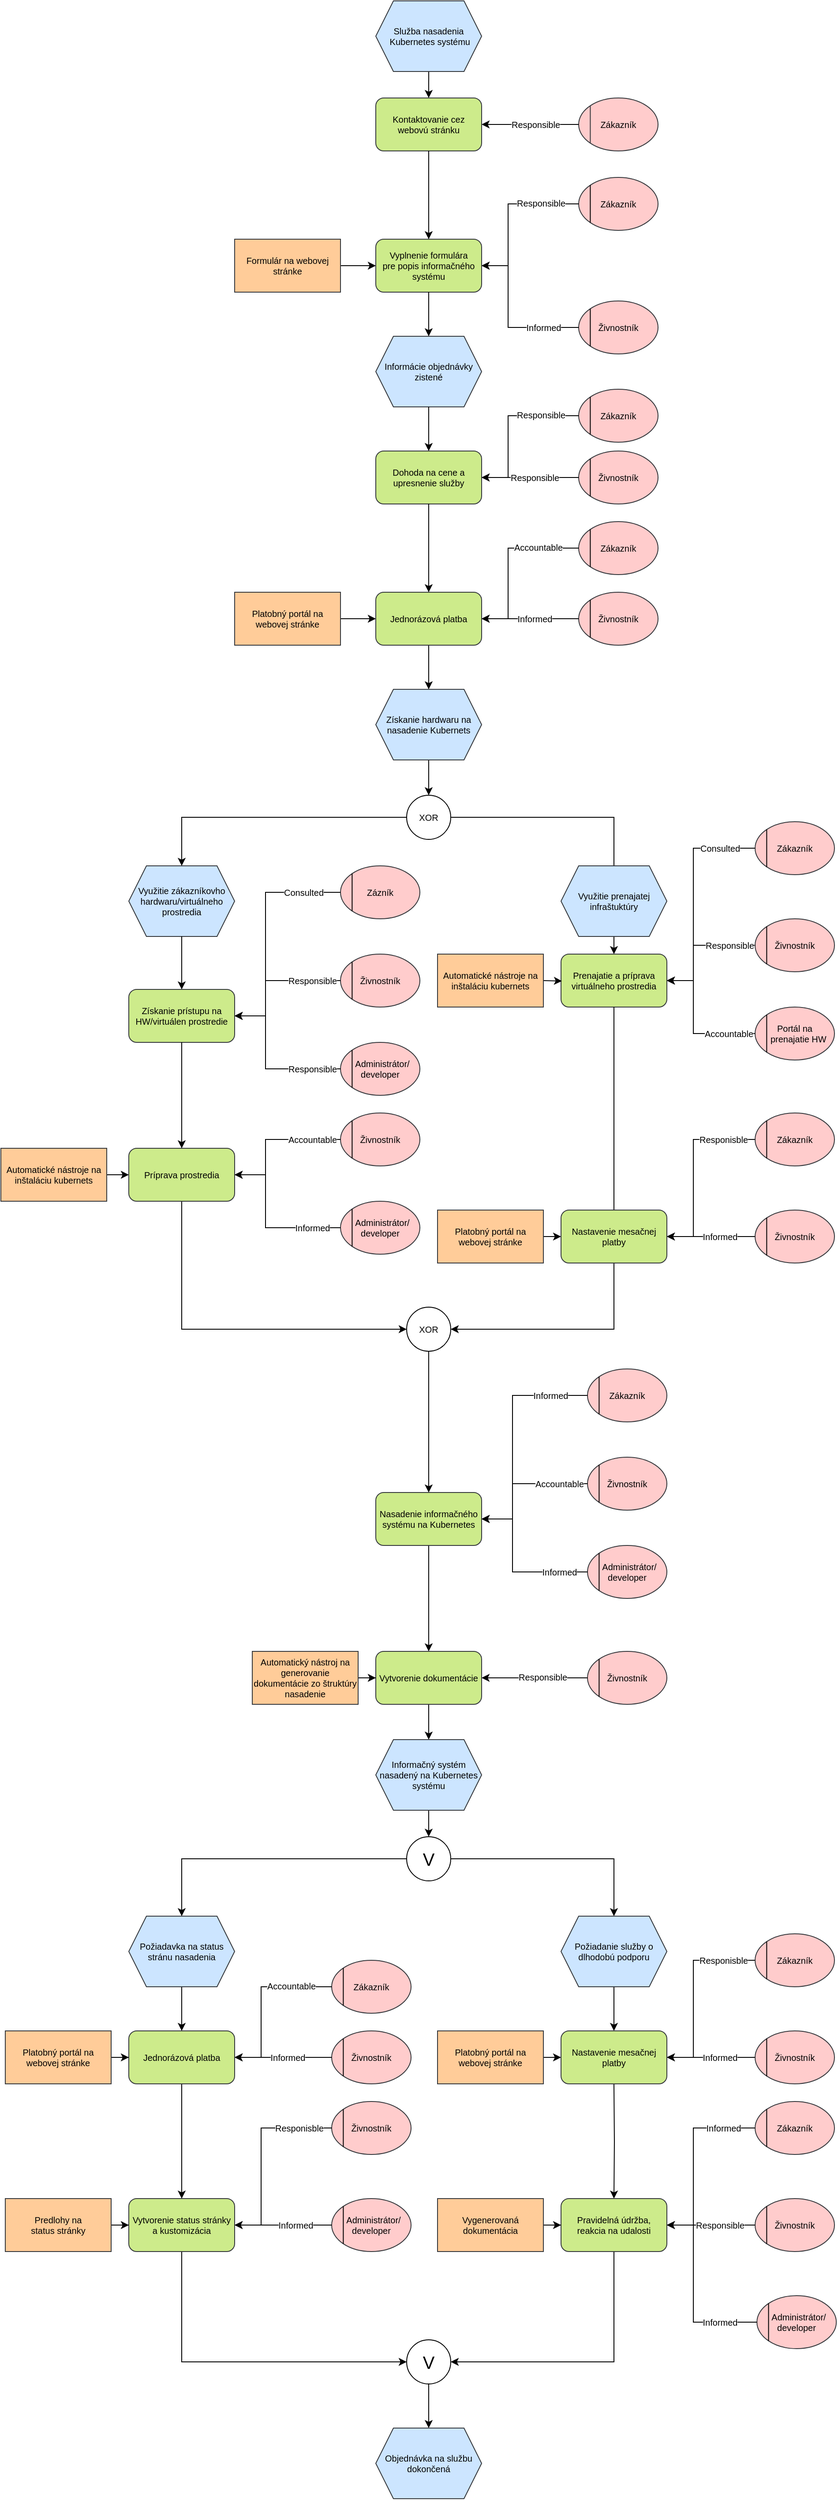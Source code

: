 <mxfile version="20.3.0" type="device"><diagram id="wWWM-fDdkfnRAYJdFbMk" name="Page-1"><mxGraphModel dx="4010" dy="1940" grid="1" gridSize="10" guides="1" tooltips="1" connect="1" arrows="1" fold="1" page="1" pageScale="1" pageWidth="850" pageHeight="1100" math="0" shadow="0"><root><mxCell id="0"/><mxCell id="1" parent="0"/><mxCell id="duIj_NUU0rj0bmLr5gHl-224" style="edgeStyle=orthogonalEdgeStyle;rounded=0;orthogonalLoop=1;jettySize=auto;html=1;strokeColor=#000000;fontSize=10;fontColor=#000000;" parent="1" source="duIj_NUU0rj0bmLr5gHl-189" target="duIj_NUU0rj0bmLr5gHl-64" edge="1"><mxGeometry relative="1" as="geometry"/></mxCell><mxCell id="duIj_NUU0rj0bmLr5gHl-11" style="edgeStyle=orthogonalEdgeStyle;rounded=0;orthogonalLoop=1;jettySize=auto;html=1;entryX=0.5;entryY=0;entryDx=0;entryDy=0;fontSize=10;" parent="1" target="duIj_NUU0rj0bmLr5gHl-9" edge="1"><mxGeometry relative="1" as="geometry"><mxPoint x="410.029" y="160" as="sourcePoint"/></mxGeometry></mxCell><mxCell id="duIj_NUU0rj0bmLr5gHl-9" value="Kontaktovanie cez webovú stránku" style="rounded=1;whiteSpace=wrap;html=1;fontSize=10;fillColor=#cdeb8b;strokeColor=#36393d;" parent="1" vertex="1"><mxGeometry x="350" y="190" width="120" height="60" as="geometry"/></mxCell><mxCell id="duIj_NUU0rj0bmLr5gHl-12" value="&lt;span style=&quot;&quot;&gt;Služba nasadenia&lt;/span&gt;&lt;br style=&quot;&quot;&gt;&lt;span style=&quot;&quot;&gt;&amp;nbsp;Kubernetes systému&lt;/span&gt;" style="shape=hexagon;perimeter=hexagonPerimeter2;whiteSpace=wrap;html=1;fixedSize=1;fontSize=10;fillColor=#cce5ff;strokeColor=#36393d;" parent="1" vertex="1"><mxGeometry x="350" y="80" width="120" height="80" as="geometry"/></mxCell><mxCell id="duIj_NUU0rj0bmLr5gHl-18" value="" style="group" parent="1" vertex="1" connectable="0"><mxGeometry x="580" y="190" width="90" height="60" as="geometry"/></mxCell><mxCell id="duIj_NUU0rj0bmLr5gHl-13" value="Zákazník" style="ellipse;whiteSpace=wrap;html=1;fontSize=10;fillColor=#ffcccc;strokeColor=#36393d;" parent="duIj_NUU0rj0bmLr5gHl-18" vertex="1"><mxGeometry width="90" height="60" as="geometry"/></mxCell><mxCell id="duIj_NUU0rj0bmLr5gHl-14" value="" style="endArrow=none;html=1;rounded=0;fontSize=10;entryX=0;entryY=0;entryDx=0;entryDy=0;exitX=0;exitY=1;exitDx=0;exitDy=0;fillColor=#ffcccc;strokeColor=#36393d;" parent="duIj_NUU0rj0bmLr5gHl-18" source="duIj_NUU0rj0bmLr5gHl-13" target="duIj_NUU0rj0bmLr5gHl-13" edge="1"><mxGeometry width="50" height="50" relative="1" as="geometry"><mxPoint x="-15" y="82.5" as="sourcePoint"/><mxPoint x="22.5" y="45" as="targetPoint"/></mxGeometry></mxCell><mxCell id="duIj_NUU0rj0bmLr5gHl-22" style="edgeStyle=orthogonalEdgeStyle;rounded=0;orthogonalLoop=1;jettySize=auto;html=1;entryX=1;entryY=0.5;entryDx=0;entryDy=0;fontSize=10;exitX=0;exitY=0.5;exitDx=0;exitDy=0;" parent="1" source="duIj_NUU0rj0bmLr5gHl-13" target="duIj_NUU0rj0bmLr5gHl-9" edge="1"><mxGeometry relative="1" as="geometry"><Array as="points"><mxPoint x="560" y="220"/><mxPoint x="560" y="220"/></Array></mxGeometry></mxCell><mxCell id="duIj_NUU0rj0bmLr5gHl-25" value="Responsible" style="edgeLabel;html=1;align=center;verticalAlign=middle;resizable=0;points=[];fontSize=10;" parent="duIj_NUU0rj0bmLr5gHl-22" vertex="1" connectable="0"><mxGeometry x="-0.514" y="-1" relative="1" as="geometry"><mxPoint x="-23" y="1" as="offset"/></mxGeometry></mxCell><mxCell id="duIj_NUU0rj0bmLr5gHl-28" value="Vyplnenie formulára&lt;br&gt;pre popis informačného systému" style="rounded=1;whiteSpace=wrap;html=1;fontSize=10;fillColor=#cdeb8b;strokeColor=#36393d;" parent="1" vertex="1"><mxGeometry x="350" y="350" width="120" height="60" as="geometry"/></mxCell><mxCell id="duIj_NUU0rj0bmLr5gHl-29" style="edgeStyle=orthogonalEdgeStyle;rounded=0;orthogonalLoop=1;jettySize=auto;html=1;fontSize=10;exitX=0.5;exitY=1;exitDx=0;exitDy=0;" parent="1" source="duIj_NUU0rj0bmLr5gHl-9" target="duIj_NUU0rj0bmLr5gHl-28" edge="1"><mxGeometry relative="1" as="geometry"><mxPoint x="410" y="260.0" as="sourcePoint"/></mxGeometry></mxCell><mxCell id="duIj_NUU0rj0bmLr5gHl-31" style="edgeStyle=orthogonalEdgeStyle;rounded=0;orthogonalLoop=1;jettySize=auto;html=1;fontSize=10;" parent="1" source="duIj_NUU0rj0bmLr5gHl-30" target="duIj_NUU0rj0bmLr5gHl-28" edge="1"><mxGeometry relative="1" as="geometry"/></mxCell><mxCell id="duIj_NUU0rj0bmLr5gHl-30" value="Formulár na webovej stránke" style="rounded=0;whiteSpace=wrap;html=1;fontSize=10;fillColor=#ffcc99;strokeColor=#36393d;" parent="1" vertex="1"><mxGeometry x="190" y="350" width="120" height="60" as="geometry"/></mxCell><mxCell id="duIj_NUU0rj0bmLr5gHl-32" value="" style="group" parent="1" vertex="1" connectable="0"><mxGeometry x="580" y="280" width="90" height="60" as="geometry"/></mxCell><mxCell id="duIj_NUU0rj0bmLr5gHl-33" value="Zákazník" style="ellipse;whiteSpace=wrap;html=1;fontSize=10;fillColor=#ffcccc;strokeColor=#36393d;" parent="duIj_NUU0rj0bmLr5gHl-32" vertex="1"><mxGeometry width="90" height="60" as="geometry"/></mxCell><mxCell id="duIj_NUU0rj0bmLr5gHl-34" value="" style="endArrow=none;html=1;rounded=0;fontSize=10;entryX=0;entryY=0;entryDx=0;entryDy=0;exitX=0;exitY=1;exitDx=0;exitDy=0;" parent="duIj_NUU0rj0bmLr5gHl-32" source="duIj_NUU0rj0bmLr5gHl-33" target="duIj_NUU0rj0bmLr5gHl-33" edge="1"><mxGeometry width="50" height="50" relative="1" as="geometry"><mxPoint x="-15" y="82.5" as="sourcePoint"/><mxPoint x="22.5" y="45" as="targetPoint"/></mxGeometry></mxCell><mxCell id="duIj_NUU0rj0bmLr5gHl-35" value="" style="group" parent="1" vertex="1" connectable="0"><mxGeometry x="580" y="420" width="90" height="60" as="geometry"/></mxCell><mxCell id="duIj_NUU0rj0bmLr5gHl-36" value="Živnostník" style="ellipse;whiteSpace=wrap;html=1;fontSize=10;fillColor=#ffcccc;strokeColor=#36393d;" parent="duIj_NUU0rj0bmLr5gHl-35" vertex="1"><mxGeometry width="90" height="60" as="geometry"/></mxCell><mxCell id="duIj_NUU0rj0bmLr5gHl-37" value="" style="endArrow=none;html=1;rounded=0;fontSize=10;entryX=0;entryY=0;entryDx=0;entryDy=0;exitX=0;exitY=1;exitDx=0;exitDy=0;" parent="duIj_NUU0rj0bmLr5gHl-35" source="duIj_NUU0rj0bmLr5gHl-36" target="duIj_NUU0rj0bmLr5gHl-36" edge="1"><mxGeometry width="50" height="50" relative="1" as="geometry"><mxPoint x="-15" y="82.5" as="sourcePoint"/><mxPoint x="22.5" y="45" as="targetPoint"/></mxGeometry></mxCell><mxCell id="duIj_NUU0rj0bmLr5gHl-38" style="edgeStyle=orthogonalEdgeStyle;rounded=0;orthogonalLoop=1;jettySize=auto;html=1;entryX=1;entryY=0.5;entryDx=0;entryDy=0;fontSize=10;" parent="1" source="duIj_NUU0rj0bmLr5gHl-33" edge="1"><mxGeometry relative="1" as="geometry"><mxPoint x="470" y="380.0" as="targetPoint"/><Array as="points"><mxPoint x="500" y="310"/><mxPoint x="500" y="380"/></Array></mxGeometry></mxCell><mxCell id="duIj_NUU0rj0bmLr5gHl-39" value="Responsible" style="edgeLabel;html=1;align=center;verticalAlign=middle;resizable=0;points=[];fontSize=10;" parent="duIj_NUU0rj0bmLr5gHl-38" vertex="1" connectable="0"><mxGeometry x="-0.514" y="-1" relative="1" as="geometry"><mxPoint as="offset"/></mxGeometry></mxCell><mxCell id="duIj_NUU0rj0bmLr5gHl-40" style="edgeStyle=orthogonalEdgeStyle;rounded=0;orthogonalLoop=1;jettySize=auto;html=1;entryX=1;entryY=0.5;entryDx=0;entryDy=0;fontSize=10;" parent="1" source="duIj_NUU0rj0bmLr5gHl-36" edge="1"><mxGeometry relative="1" as="geometry"><mxPoint x="470" y="380.0" as="targetPoint"/><Array as="points"><mxPoint x="500" y="450"/><mxPoint x="500" y="380"/></Array></mxGeometry></mxCell><mxCell id="duIj_NUU0rj0bmLr5gHl-41" value="Informed" style="edgeLabel;html=1;align=center;verticalAlign=middle;resizable=0;points=[];fontSize=10;" parent="duIj_NUU0rj0bmLr5gHl-40" vertex="1" connectable="0"><mxGeometry x="-0.549" y="1" relative="1" as="geometry"><mxPoint y="-1" as="offset"/></mxGeometry></mxCell><mxCell id="duIj_NUU0rj0bmLr5gHl-184" value="Informácie objednávky zistené" style="shape=hexagon;perimeter=hexagonPerimeter2;whiteSpace=wrap;html=1;fixedSize=1;fontSize=10;labelBackgroundColor=none;labelBorderColor=none;fillColor=#cce5ff;strokeColor=#36393d;" parent="1" vertex="1"><mxGeometry x="350" y="460" width="120" height="80" as="geometry"/></mxCell><mxCell id="duIj_NUU0rj0bmLr5gHl-185" style="edgeStyle=orthogonalEdgeStyle;rounded=0;orthogonalLoop=1;jettySize=auto;html=1;strokeColor=#000000;fontSize=10;fontColor=#4D4D4D;" parent="1" source="duIj_NUU0rj0bmLr5gHl-28" target="duIj_NUU0rj0bmLr5gHl-184" edge="1"><mxGeometry relative="1" as="geometry"/></mxCell><mxCell id="duIj_NUU0rj0bmLr5gHl-187" value="Dohoda na cene a upresnenie služby" style="rounded=1;whiteSpace=wrap;html=1;fontSize=10;fillColor=#cdeb8b;strokeColor=#36393d;" parent="1" vertex="1"><mxGeometry x="350" y="590" width="120" height="60" as="geometry"/></mxCell><mxCell id="duIj_NUU0rj0bmLr5gHl-188" style="edgeStyle=orthogonalEdgeStyle;rounded=0;orthogonalLoop=1;jettySize=auto;html=1;strokeColor=#000000;fontSize=10;fontColor=#4D4D4D;" parent="1" source="duIj_NUU0rj0bmLr5gHl-184" target="duIj_NUU0rj0bmLr5gHl-187" edge="1"><mxGeometry relative="1" as="geometry"/></mxCell><mxCell id="duIj_NUU0rj0bmLr5gHl-189" value="Jednorázová platba" style="rounded=1;whiteSpace=wrap;html=1;fontSize=10;fillColor=#cdeb8b;strokeColor=#36393d;" parent="1" vertex="1"><mxGeometry x="350" y="750" width="120" height="60" as="geometry"/></mxCell><mxCell id="duIj_NUU0rj0bmLr5gHl-190" style="edgeStyle=orthogonalEdgeStyle;rounded=0;orthogonalLoop=1;jettySize=auto;html=1;strokeColor=#000000;fontSize=10;fontColor=#4D4D4D;" parent="1" source="duIj_NUU0rj0bmLr5gHl-187" target="duIj_NUU0rj0bmLr5gHl-189" edge="1"><mxGeometry relative="1" as="geometry"/></mxCell><mxCell id="duIj_NUU0rj0bmLr5gHl-191" value="" style="group" parent="1" vertex="1" connectable="0"><mxGeometry x="580" y="520" width="90" height="60" as="geometry"/></mxCell><mxCell id="duIj_NUU0rj0bmLr5gHl-192" value="Zákazník" style="ellipse;whiteSpace=wrap;html=1;fontSize=10;fillColor=#ffcccc;strokeColor=#36393d;" parent="duIj_NUU0rj0bmLr5gHl-191" vertex="1"><mxGeometry width="90" height="60" as="geometry"/></mxCell><mxCell id="duIj_NUU0rj0bmLr5gHl-193" value="" style="endArrow=none;html=1;rounded=0;fontSize=10;entryX=0;entryY=0;entryDx=0;entryDy=0;exitX=0;exitY=1;exitDx=0;exitDy=0;" parent="duIj_NUU0rj0bmLr5gHl-191" source="duIj_NUU0rj0bmLr5gHl-192" target="duIj_NUU0rj0bmLr5gHl-192" edge="1"><mxGeometry width="50" height="50" relative="1" as="geometry"><mxPoint x="-15" y="82.5" as="sourcePoint"/><mxPoint x="22.5" y="45" as="targetPoint"/></mxGeometry></mxCell><mxCell id="duIj_NUU0rj0bmLr5gHl-194" value="" style="group" parent="1" vertex="1" connectable="0"><mxGeometry x="580" y="590" width="90" height="60" as="geometry"/></mxCell><mxCell id="duIj_NUU0rj0bmLr5gHl-195" value="Živnostník" style="ellipse;whiteSpace=wrap;html=1;fontSize=10;fillColor=#ffcccc;strokeColor=#36393d;" parent="duIj_NUU0rj0bmLr5gHl-194" vertex="1"><mxGeometry width="90" height="60" as="geometry"/></mxCell><mxCell id="duIj_NUU0rj0bmLr5gHl-196" value="" style="endArrow=none;html=1;rounded=0;fontSize=10;entryX=0;entryY=0;entryDx=0;entryDy=0;exitX=0;exitY=1;exitDx=0;exitDy=0;" parent="duIj_NUU0rj0bmLr5gHl-194" source="duIj_NUU0rj0bmLr5gHl-195" target="duIj_NUU0rj0bmLr5gHl-195" edge="1"><mxGeometry width="50" height="50" relative="1" as="geometry"><mxPoint x="-15" y="82.5" as="sourcePoint"/><mxPoint x="22.5" y="45" as="targetPoint"/></mxGeometry></mxCell><mxCell id="duIj_NUU0rj0bmLr5gHl-197" style="edgeStyle=orthogonalEdgeStyle;rounded=0;orthogonalLoop=1;jettySize=auto;html=1;entryX=1;entryY=0.5;entryDx=0;entryDy=0;fontSize=10;" parent="1" source="duIj_NUU0rj0bmLr5gHl-192" edge="1"><mxGeometry relative="1" as="geometry"><mxPoint x="470" y="620" as="targetPoint"/><Array as="points"><mxPoint x="500" y="550"/><mxPoint x="500" y="620"/></Array></mxGeometry></mxCell><mxCell id="duIj_NUU0rj0bmLr5gHl-198" value="Responsible" style="edgeLabel;html=1;align=center;verticalAlign=middle;resizable=0;points=[];fontSize=10;" parent="duIj_NUU0rj0bmLr5gHl-197" vertex="1" connectable="0"><mxGeometry x="-0.514" y="-1" relative="1" as="geometry"><mxPoint as="offset"/></mxGeometry></mxCell><mxCell id="duIj_NUU0rj0bmLr5gHl-199" style="edgeStyle=orthogonalEdgeStyle;rounded=0;orthogonalLoop=1;jettySize=auto;html=1;entryX=1;entryY=0.5;entryDx=0;entryDy=0;fontSize=10;" parent="1" source="duIj_NUU0rj0bmLr5gHl-195" edge="1"><mxGeometry relative="1" as="geometry"><mxPoint x="470" y="620" as="targetPoint"/><Array as="points"><mxPoint x="550" y="620"/><mxPoint x="550" y="620"/></Array></mxGeometry></mxCell><mxCell id="duIj_NUU0rj0bmLr5gHl-200" value="Responsible" style="edgeLabel;html=1;align=center;verticalAlign=middle;resizable=0;points=[];fontSize=10;" parent="duIj_NUU0rj0bmLr5gHl-199" vertex="1" connectable="0"><mxGeometry x="-0.549" y="1" relative="1" as="geometry"><mxPoint x="-25" y="-1" as="offset"/></mxGeometry></mxCell><mxCell id="duIj_NUU0rj0bmLr5gHl-201" value="" style="group" parent="1" vertex="1" connectable="0"><mxGeometry x="580" y="670" width="90" height="60" as="geometry"/></mxCell><mxCell id="duIj_NUU0rj0bmLr5gHl-202" value="Zákazník" style="ellipse;whiteSpace=wrap;html=1;fontSize=10;fillColor=#ffcccc;strokeColor=#36393d;" parent="duIj_NUU0rj0bmLr5gHl-201" vertex="1"><mxGeometry width="90" height="60" as="geometry"/></mxCell><mxCell id="duIj_NUU0rj0bmLr5gHl-203" value="" style="endArrow=none;html=1;rounded=0;fontSize=10;entryX=0;entryY=0;entryDx=0;entryDy=0;exitX=0;exitY=1;exitDx=0;exitDy=0;" parent="duIj_NUU0rj0bmLr5gHl-201" source="duIj_NUU0rj0bmLr5gHl-202" target="duIj_NUU0rj0bmLr5gHl-202" edge="1"><mxGeometry width="50" height="50" relative="1" as="geometry"><mxPoint x="-15" y="82.5" as="sourcePoint"/><mxPoint x="22.5" y="45" as="targetPoint"/></mxGeometry></mxCell><mxCell id="duIj_NUU0rj0bmLr5gHl-204" value="" style="group" parent="1" vertex="1" connectable="0"><mxGeometry x="580" y="750" width="90" height="60" as="geometry"/></mxCell><mxCell id="duIj_NUU0rj0bmLr5gHl-205" value="Živnostník" style="ellipse;whiteSpace=wrap;html=1;fontSize=10;fillColor=#ffcccc;strokeColor=#36393d;" parent="duIj_NUU0rj0bmLr5gHl-204" vertex="1"><mxGeometry width="90" height="60" as="geometry"/></mxCell><mxCell id="duIj_NUU0rj0bmLr5gHl-206" value="" style="endArrow=none;html=1;rounded=0;fontSize=10;entryX=0;entryY=0;entryDx=0;entryDy=0;exitX=0;exitY=1;exitDx=0;exitDy=0;" parent="duIj_NUU0rj0bmLr5gHl-204" source="duIj_NUU0rj0bmLr5gHl-205" target="duIj_NUU0rj0bmLr5gHl-205" edge="1"><mxGeometry width="50" height="50" relative="1" as="geometry"><mxPoint x="-15" y="82.5" as="sourcePoint"/><mxPoint x="22.5" y="45" as="targetPoint"/></mxGeometry></mxCell><mxCell id="duIj_NUU0rj0bmLr5gHl-207" style="edgeStyle=orthogonalEdgeStyle;rounded=0;orthogonalLoop=1;jettySize=auto;html=1;entryX=1;entryY=0.5;entryDx=0;entryDy=0;fontSize=10;" parent="1" source="duIj_NUU0rj0bmLr5gHl-202" edge="1"><mxGeometry relative="1" as="geometry"><mxPoint x="470" y="780" as="targetPoint"/><Array as="points"><mxPoint x="500" y="700"/><mxPoint x="500" y="780"/></Array></mxGeometry></mxCell><mxCell id="duIj_NUU0rj0bmLr5gHl-208" value="Accountable" style="edgeLabel;html=1;align=center;verticalAlign=middle;resizable=0;points=[];fontSize=10;" parent="duIj_NUU0rj0bmLr5gHl-207" vertex="1" connectable="0"><mxGeometry x="-0.514" y="-1" relative="1" as="geometry"><mxPoint as="offset"/></mxGeometry></mxCell><mxCell id="duIj_NUU0rj0bmLr5gHl-209" style="edgeStyle=orthogonalEdgeStyle;rounded=0;orthogonalLoop=1;jettySize=auto;html=1;entryX=1;entryY=0.5;entryDx=0;entryDy=0;fontSize=10;" parent="1" source="duIj_NUU0rj0bmLr5gHl-205" edge="1"><mxGeometry relative="1" as="geometry"><mxPoint x="470" y="780" as="targetPoint"/><Array as="points"><mxPoint x="550" y="780"/><mxPoint x="550" y="780"/></Array></mxGeometry></mxCell><mxCell id="duIj_NUU0rj0bmLr5gHl-218" value="&lt;font color=&quot;#000000&quot;&gt;Informed&lt;/font&gt;" style="edgeLabel;html=1;align=center;verticalAlign=middle;resizable=0;points=[];fontSize=10;fontColor=#4D4D4D;" parent="duIj_NUU0rj0bmLr5gHl-209" vertex="1" connectable="0"><mxGeometry x="-0.305" y="3" relative="1" as="geometry"><mxPoint x="-12" y="-3" as="offset"/></mxGeometry></mxCell><mxCell id="duIj_NUU0rj0bmLr5gHl-220" style="edgeStyle=orthogonalEdgeStyle;rounded=0;orthogonalLoop=1;jettySize=auto;html=1;entryX=0;entryY=0.5;entryDx=0;entryDy=0;strokeColor=#000000;fontSize=10;fontColor=#000000;" parent="1" source="duIj_NUU0rj0bmLr5gHl-219" target="duIj_NUU0rj0bmLr5gHl-189" edge="1"><mxGeometry relative="1" as="geometry"/></mxCell><mxCell id="duIj_NUU0rj0bmLr5gHl-219" value="Platobný portál na webovej stránke" style="rounded=0;whiteSpace=wrap;html=1;fontSize=10;fillColor=#ffcc99;strokeColor=#36393d;" parent="1" vertex="1"><mxGeometry x="190" y="750" width="120" height="60" as="geometry"/></mxCell><mxCell id="duIj_NUU0rj0bmLr5gHl-45" value="XOR" style="ellipse;whiteSpace=wrap;html=1;aspect=fixed;fontSize=10;" parent="1" vertex="1"><mxGeometry x="385" y="980" width="50" height="50" as="geometry"/></mxCell><mxCell id="duIj_NUU0rj0bmLr5gHl-46" value="Prenajatie a príprava virtuálneho prostredia" style="rounded=1;whiteSpace=wrap;html=1;fontSize=10;fillColor=#cdeb8b;strokeColor=#36393d;" parent="1" vertex="1"><mxGeometry x="560" y="1160" width="120" height="60" as="geometry"/></mxCell><mxCell id="duIj_NUU0rj0bmLr5gHl-53" style="edgeStyle=orthogonalEdgeStyle;rounded=0;orthogonalLoop=1;jettySize=auto;html=1;entryX=0.5;entryY=0;entryDx=0;entryDy=0;fontSize=10;" parent="1" source="duIj_NUU0rj0bmLr5gHl-45" target="duIj_NUU0rj0bmLr5gHl-46" edge="1"><mxGeometry relative="1" as="geometry"/></mxCell><mxCell id="duIj_NUU0rj0bmLr5gHl-55" value="" style="group" parent="1" vertex="1" connectable="0"><mxGeometry x="780" y="1120" width="90" height="60" as="geometry"/></mxCell><mxCell id="duIj_NUU0rj0bmLr5gHl-56" value="Živnostník" style="ellipse;whiteSpace=wrap;html=1;fontSize=10;fillColor=#ffcccc;strokeColor=#36393d;" parent="duIj_NUU0rj0bmLr5gHl-55" vertex="1"><mxGeometry width="90" height="60" as="geometry"/></mxCell><mxCell id="duIj_NUU0rj0bmLr5gHl-57" value="" style="endArrow=none;html=1;rounded=0;fontSize=10;entryX=0;entryY=0;entryDx=0;entryDy=0;exitX=0;exitY=1;exitDx=0;exitDy=0;" parent="duIj_NUU0rj0bmLr5gHl-55" source="duIj_NUU0rj0bmLr5gHl-56" target="duIj_NUU0rj0bmLr5gHl-56" edge="1"><mxGeometry width="50" height="50" relative="1" as="geometry"><mxPoint x="-15" y="82.5" as="sourcePoint"/><mxPoint x="22.5" y="45" as="targetPoint"/></mxGeometry></mxCell><mxCell id="duIj_NUU0rj0bmLr5gHl-61" value="" style="group" parent="1" vertex="1" connectable="0"><mxGeometry x="780" y="1220" width="90" height="60" as="geometry"/></mxCell><mxCell id="duIj_NUU0rj0bmLr5gHl-62" value="Portál na &lt;br&gt;&amp;nbsp; &amp;nbsp;prenajatie HW" style="ellipse;whiteSpace=wrap;html=1;fontSize=10;align=center;fillColor=#ffcccc;strokeColor=#36393d;" parent="duIj_NUU0rj0bmLr5gHl-61" vertex="1"><mxGeometry width="90" height="60" as="geometry"/></mxCell><mxCell id="duIj_NUU0rj0bmLr5gHl-63" value="" style="endArrow=none;html=1;rounded=0;fontSize=10;entryX=0;entryY=0;entryDx=0;entryDy=0;exitX=0;exitY=1;exitDx=0;exitDy=0;" parent="duIj_NUU0rj0bmLr5gHl-61" source="duIj_NUU0rj0bmLr5gHl-62" target="duIj_NUU0rj0bmLr5gHl-62" edge="1"><mxGeometry width="50" height="50" relative="1" as="geometry"><mxPoint x="-15" y="82.5" as="sourcePoint"/><mxPoint x="22.5" y="45" as="targetPoint"/></mxGeometry></mxCell><mxCell id="duIj_NUU0rj0bmLr5gHl-223" style="edgeStyle=orthogonalEdgeStyle;rounded=0;orthogonalLoop=1;jettySize=auto;html=1;strokeColor=#000000;fontSize=10;fontColor=#000000;" parent="1" source="duIj_NUU0rj0bmLr5gHl-64" target="duIj_NUU0rj0bmLr5gHl-45" edge="1"><mxGeometry relative="1" as="geometry"/></mxCell><mxCell id="duIj_NUU0rj0bmLr5gHl-64" value="Získanie hardwaru na nasadenie Kubernets" style="shape=hexagon;perimeter=hexagonPerimeter2;whiteSpace=wrap;html=1;fixedSize=1;fontSize=10;labelBackgroundColor=none;labelBorderColor=none;fillColor=#cce5ff;strokeColor=#36393d;" parent="1" vertex="1"><mxGeometry x="350" y="860" width="120" height="80" as="geometry"/></mxCell><mxCell id="duIj_NUU0rj0bmLr5gHl-67" style="edgeStyle=orthogonalEdgeStyle;rounded=0;orthogonalLoop=1;jettySize=auto;html=1;entryX=1;entryY=0.5;entryDx=0;entryDy=0;fontSize=10;" parent="1" source="duIj_NUU0rj0bmLr5gHl-62" target="duIj_NUU0rj0bmLr5gHl-46" edge="1"><mxGeometry relative="1" as="geometry"><Array as="points"><mxPoint x="710" y="1250"/><mxPoint x="710" y="1190"/></Array></mxGeometry></mxCell><mxCell id="duIj_NUU0rj0bmLr5gHl-71" value="Accountable" style="edgeLabel;html=1;align=center;verticalAlign=middle;resizable=0;points=[];fontSize=10;" parent="duIj_NUU0rj0bmLr5gHl-67" vertex="1" connectable="0"><mxGeometry x="-0.785" y="3" relative="1" as="geometry"><mxPoint x="-13" y="-3" as="offset"/></mxGeometry></mxCell><mxCell id="duIj_NUU0rj0bmLr5gHl-68" style="edgeStyle=orthogonalEdgeStyle;rounded=0;orthogonalLoop=1;jettySize=auto;html=1;entryX=1;entryY=0.5;entryDx=0;entryDy=0;fontSize=10;" parent="1" source="duIj_NUU0rj0bmLr5gHl-56" target="duIj_NUU0rj0bmLr5gHl-46" edge="1"><mxGeometry relative="1" as="geometry"><Array as="points"><mxPoint x="710" y="1150"/><mxPoint x="710" y="1190"/></Array></mxGeometry></mxCell><mxCell id="duIj_NUU0rj0bmLr5gHl-69" value="Responsible" style="edgeLabel;html=1;align=center;verticalAlign=middle;resizable=0;points=[];fontSize=10;" parent="duIj_NUU0rj0bmLr5gHl-68" vertex="1" connectable="0"><mxGeometry x="-0.779" relative="1" as="geometry"><mxPoint x="-14" as="offset"/></mxGeometry></mxCell><mxCell id="duIj_NUU0rj0bmLr5gHl-259" style="edgeStyle=orthogonalEdgeStyle;rounded=0;orthogonalLoop=1;jettySize=auto;html=1;strokeColor=#000000;fontSize=10;fontColor=#000000;" parent="1" source="duIj_NUU0rj0bmLr5gHl-72" target="duIj_NUU0rj0bmLr5gHl-258" edge="1"><mxGeometry relative="1" as="geometry"/></mxCell><mxCell id="duIj_NUU0rj0bmLr5gHl-72" value="XOR" style="ellipse;whiteSpace=wrap;html=1;aspect=fixed;fontSize=10;" parent="1" vertex="1"><mxGeometry x="385" y="1560" width="50" height="50" as="geometry"/></mxCell><mxCell id="duIj_NUU0rj0bmLr5gHl-173" style="edgeStyle=orthogonalEdgeStyle;rounded=0;orthogonalLoop=1;jettySize=auto;html=1;entryX=1;entryY=0.5;entryDx=0;entryDy=0;fontSize=10;" parent="1" source="duIj_NUU0rj0bmLr5gHl-46" target="duIj_NUU0rj0bmLr5gHl-72" edge="1"><mxGeometry relative="1" as="geometry"><Array as="points"><mxPoint x="620" y="1585"/></Array></mxGeometry></mxCell><mxCell id="duIj_NUU0rj0bmLr5gHl-75" value="Získanie prístupu na HW/virtuálen prostredie" style="rounded=1;whiteSpace=wrap;html=1;fontSize=10;fillColor=#cdeb8b;strokeColor=#36393d;" parent="1" vertex="1"><mxGeometry x="70" y="1200" width="120" height="60" as="geometry"/></mxCell><mxCell id="duIj_NUU0rj0bmLr5gHl-77" value="" style="group" parent="1" vertex="1" connectable="0"><mxGeometry x="310" y="1160" width="90" height="60" as="geometry"/></mxCell><mxCell id="duIj_NUU0rj0bmLr5gHl-78" value="Živnostník" style="ellipse;whiteSpace=wrap;html=1;fontSize=10;fillColor=#ffcccc;strokeColor=#36393d;" parent="duIj_NUU0rj0bmLr5gHl-77" vertex="1"><mxGeometry width="90" height="60" as="geometry"/></mxCell><mxCell id="duIj_NUU0rj0bmLr5gHl-79" value="" style="endArrow=none;html=1;rounded=0;fontSize=10;entryX=0;entryY=0;entryDx=0;entryDy=0;exitX=0;exitY=1;exitDx=0;exitDy=0;" parent="duIj_NUU0rj0bmLr5gHl-77" source="duIj_NUU0rj0bmLr5gHl-78" target="duIj_NUU0rj0bmLr5gHl-78" edge="1"><mxGeometry width="50" height="50" relative="1" as="geometry"><mxPoint x="-15" y="82.5" as="sourcePoint"/><mxPoint x="22.5" y="45" as="targetPoint"/></mxGeometry></mxCell><mxCell id="duIj_NUU0rj0bmLr5gHl-80" value="" style="group" parent="1" vertex="1" connectable="0"><mxGeometry x="310" y="1260" width="90" height="60" as="geometry"/></mxCell><mxCell id="duIj_NUU0rj0bmLr5gHl-81" value="&amp;nbsp; Administrátor/&lt;br&gt;developer" style="ellipse;whiteSpace=wrap;html=1;fontSize=10;align=center;fillColor=#ffcccc;strokeColor=#36393d;" parent="duIj_NUU0rj0bmLr5gHl-80" vertex="1"><mxGeometry width="90" height="60" as="geometry"/></mxCell><mxCell id="duIj_NUU0rj0bmLr5gHl-82" value="" style="endArrow=none;html=1;rounded=0;fontSize=10;entryX=0;entryY=0;entryDx=0;entryDy=0;exitX=0;exitY=1;exitDx=0;exitDy=0;" parent="duIj_NUU0rj0bmLr5gHl-80" source="duIj_NUU0rj0bmLr5gHl-81" target="duIj_NUU0rj0bmLr5gHl-81" edge="1"><mxGeometry width="50" height="50" relative="1" as="geometry"><mxPoint x="-15" y="82.5" as="sourcePoint"/><mxPoint x="22.5" y="45" as="targetPoint"/></mxGeometry></mxCell><mxCell id="duIj_NUU0rj0bmLr5gHl-83" style="edgeStyle=orthogonalEdgeStyle;rounded=0;orthogonalLoop=1;jettySize=auto;html=1;fontSize=10;" parent="1" source="duIj_NUU0rj0bmLr5gHl-81" edge="1"><mxGeometry relative="1" as="geometry"><mxPoint x="190" y="1230" as="targetPoint"/><Array as="points"><mxPoint x="225" y="1290"/><mxPoint x="225" y="1230"/></Array></mxGeometry></mxCell><mxCell id="duIj_NUU0rj0bmLr5gHl-84" value="Responsible" style="edgeLabel;html=1;align=center;verticalAlign=middle;resizable=0;points=[];fontSize=10;" parent="duIj_NUU0rj0bmLr5gHl-83" vertex="1" connectable="0"><mxGeometry x="-0.785" y="3" relative="1" as="geometry"><mxPoint x="-13" y="-3" as="offset"/></mxGeometry></mxCell><mxCell id="duIj_NUU0rj0bmLr5gHl-85" style="edgeStyle=orthogonalEdgeStyle;rounded=0;orthogonalLoop=1;jettySize=auto;html=1;fontSize=10;" parent="1" source="duIj_NUU0rj0bmLr5gHl-78" edge="1"><mxGeometry relative="1" as="geometry"><mxPoint x="190" y="1230" as="targetPoint"/><Array as="points"><mxPoint x="225" y="1190"/><mxPoint x="225" y="1230"/></Array></mxGeometry></mxCell><mxCell id="duIj_NUU0rj0bmLr5gHl-86" value="Responsible" style="edgeLabel;html=1;align=center;verticalAlign=middle;resizable=0;points=[];fontSize=10;" parent="duIj_NUU0rj0bmLr5gHl-85" vertex="1" connectable="0"><mxGeometry x="-0.779" relative="1" as="geometry"><mxPoint x="-15" as="offset"/></mxGeometry></mxCell><mxCell id="duIj_NUU0rj0bmLr5gHl-87" value="Využitie zákazníkovho hardwaru/virtuálneho prostredia" style="shape=hexagon;perimeter=hexagonPerimeter2;whiteSpace=wrap;html=1;fixedSize=1;fontSize=10;fillColor=#cce5ff;strokeColor=#36393d;" parent="1" vertex="1"><mxGeometry x="70" y="1060" width="120" height="80" as="geometry"/></mxCell><mxCell id="duIj_NUU0rj0bmLr5gHl-54" style="edgeStyle=orthogonalEdgeStyle;rounded=0;orthogonalLoop=1;jettySize=auto;html=1;entryX=0.5;entryY=0;entryDx=0;entryDy=0;fontSize=10;" parent="1" source="duIj_NUU0rj0bmLr5gHl-45" target="duIj_NUU0rj0bmLr5gHl-87" edge="1"><mxGeometry relative="1" as="geometry"><mxPoint x="210" y="1080" as="targetPoint"/></mxGeometry></mxCell><mxCell id="duIj_NUU0rj0bmLr5gHl-76" style="edgeStyle=orthogonalEdgeStyle;rounded=0;orthogonalLoop=1;jettySize=auto;html=1;fontSize=10;exitX=0.5;exitY=1;exitDx=0;exitDy=0;" parent="1" source="duIj_NUU0rj0bmLr5gHl-87" target="duIj_NUU0rj0bmLr5gHl-75" edge="1"><mxGeometry relative="1" as="geometry"><mxPoint x="130" y="1140" as="sourcePoint"/></mxGeometry></mxCell><mxCell id="duIj_NUU0rj0bmLr5gHl-93" value="" style="group" parent="1" vertex="1" connectable="0"><mxGeometry x="310" y="1060" width="90" height="60" as="geometry"/></mxCell><mxCell id="duIj_NUU0rj0bmLr5gHl-94" value="Zázník" style="ellipse;whiteSpace=wrap;html=1;fontSize=10;fillColor=#ffcccc;strokeColor=#36393d;" parent="duIj_NUU0rj0bmLr5gHl-93" vertex="1"><mxGeometry width="90" height="60" as="geometry"/></mxCell><mxCell id="duIj_NUU0rj0bmLr5gHl-95" value="" style="endArrow=none;html=1;rounded=0;fontSize=10;entryX=0;entryY=0;entryDx=0;entryDy=0;exitX=0;exitY=1;exitDx=0;exitDy=0;" parent="duIj_NUU0rj0bmLr5gHl-93" source="duIj_NUU0rj0bmLr5gHl-94" target="duIj_NUU0rj0bmLr5gHl-94" edge="1"><mxGeometry width="50" height="50" relative="1" as="geometry"><mxPoint x="-15" y="82.5" as="sourcePoint"/><mxPoint x="22.5" y="45" as="targetPoint"/></mxGeometry></mxCell><mxCell id="duIj_NUU0rj0bmLr5gHl-96" style="edgeStyle=orthogonalEdgeStyle;rounded=0;orthogonalLoop=1;jettySize=auto;html=1;fontSize=10;" parent="1" source="duIj_NUU0rj0bmLr5gHl-94" edge="1"><mxGeometry relative="1" as="geometry"><mxPoint x="190" y="1230" as="targetPoint"/><Array as="points"><mxPoint x="225" y="1090"/><mxPoint x="225" y="1230"/></Array></mxGeometry></mxCell><mxCell id="duIj_NUU0rj0bmLr5gHl-97" value="Consulted" style="edgeLabel;html=1;align=center;verticalAlign=middle;resizable=0;points=[];fontSize=10;" parent="duIj_NUU0rj0bmLr5gHl-96" vertex="1" connectable="0"><mxGeometry x="-0.779" relative="1" as="geometry"><mxPoint x="-14" as="offset"/></mxGeometry></mxCell><mxCell id="duIj_NUU0rj0bmLr5gHl-174" style="edgeStyle=orthogonalEdgeStyle;rounded=0;orthogonalLoop=1;jettySize=auto;html=1;entryX=0;entryY=0.5;entryDx=0;entryDy=0;fontSize=10;" parent="1" source="duIj_NUU0rj0bmLr5gHl-98" target="duIj_NUU0rj0bmLr5gHl-72" edge="1"><mxGeometry relative="1" as="geometry"><Array as="points"><mxPoint x="130" y="1585"/></Array></mxGeometry></mxCell><mxCell id="duIj_NUU0rj0bmLr5gHl-98" value="Príprava prostredia" style="rounded=1;whiteSpace=wrap;html=1;fontSize=10;fillColor=#cdeb8b;strokeColor=#36393d;" parent="1" vertex="1"><mxGeometry x="70" y="1380" width="120" height="60" as="geometry"/></mxCell><mxCell id="duIj_NUU0rj0bmLr5gHl-105" value="" style="group" parent="1" vertex="1" connectable="0"><mxGeometry x="780" y="1010" width="90" height="60" as="geometry"/></mxCell><mxCell id="duIj_NUU0rj0bmLr5gHl-106" value="Zákazník" style="ellipse;whiteSpace=wrap;html=1;fontSize=10;fillColor=#ffcccc;strokeColor=#36393d;" parent="duIj_NUU0rj0bmLr5gHl-105" vertex="1"><mxGeometry width="90" height="60" as="geometry"/></mxCell><mxCell id="duIj_NUU0rj0bmLr5gHl-107" value="" style="endArrow=none;html=1;rounded=0;fontSize=10;entryX=0;entryY=0;entryDx=0;entryDy=0;exitX=0;exitY=1;exitDx=0;exitDy=0;" parent="duIj_NUU0rj0bmLr5gHl-105" source="duIj_NUU0rj0bmLr5gHl-106" target="duIj_NUU0rj0bmLr5gHl-106" edge="1"><mxGeometry width="50" height="50" relative="1" as="geometry"><mxPoint x="-15" y="82.5" as="sourcePoint"/><mxPoint x="22.5" y="45" as="targetPoint"/></mxGeometry></mxCell><mxCell id="duIj_NUU0rj0bmLr5gHl-110" style="edgeStyle=orthogonalEdgeStyle;rounded=0;orthogonalLoop=1;jettySize=auto;html=1;entryX=1;entryY=0.5;entryDx=0;entryDy=0;fontSize=10;" parent="1" source="duIj_NUU0rj0bmLr5gHl-106" target="duIj_NUU0rj0bmLr5gHl-46" edge="1"><mxGeometry relative="1" as="geometry"><Array as="points"><mxPoint x="710" y="1040"/><mxPoint x="710" y="1190"/></Array></mxGeometry></mxCell><mxCell id="duIj_NUU0rj0bmLr5gHl-111" value="Consulted" style="edgeLabel;html=1;align=center;verticalAlign=middle;resizable=0;points=[];fontSize=10;" parent="duIj_NUU0rj0bmLr5gHl-110" vertex="1" connectable="0"><mxGeometry x="-0.832" relative="1" as="geometry"><mxPoint x="-19" as="offset"/></mxGeometry></mxCell><mxCell id="duIj_NUU0rj0bmLr5gHl-114" value="" style="edgeStyle=orthogonalEdgeStyle;rounded=0;orthogonalLoop=1;jettySize=auto;html=1;fontSize=10;" parent="1" target="duIj_NUU0rj0bmLr5gHl-46" edge="1"><mxGeometry relative="1" as="geometry"><mxPoint x="540" y="1190" as="sourcePoint"/></mxGeometry></mxCell><mxCell id="duIj_NUU0rj0bmLr5gHl-112" value="Automatické nástroje na inštaláciu kubernets" style="rounded=0;whiteSpace=wrap;html=1;fontSize=10;fillColor=#ffcc99;strokeColor=#36393d;" parent="1" vertex="1"><mxGeometry x="420" y="1160" width="120" height="60" as="geometry"/></mxCell><mxCell id="duIj_NUU0rj0bmLr5gHl-118" value="" style="edgeStyle=orthogonalEdgeStyle;rounded=0;orthogonalLoop=1;jettySize=auto;html=1;fontSize=10;" parent="1" source="duIj_NUU0rj0bmLr5gHl-115" target="duIj_NUU0rj0bmLr5gHl-98" edge="1"><mxGeometry relative="1" as="geometry"/></mxCell><mxCell id="duIj_NUU0rj0bmLr5gHl-115" value="Automatické nástroje na inštaláciu kubernets" style="rounded=0;whiteSpace=wrap;html=1;fontSize=10;fillColor=#ffcc99;strokeColor=#36393d;" parent="1" vertex="1"><mxGeometry x="-75" y="1380" width="120" height="60" as="geometry"/></mxCell><mxCell id="duIj_NUU0rj0bmLr5gHl-163" value="" style="group" parent="1" vertex="1" connectable="0"><mxGeometry x="310" y="1340" width="90" height="60" as="geometry"/></mxCell><mxCell id="duIj_NUU0rj0bmLr5gHl-164" value="Živnostník" style="ellipse;whiteSpace=wrap;html=1;fontSize=10;fillColor=#ffcccc;strokeColor=#36393d;" parent="duIj_NUU0rj0bmLr5gHl-163" vertex="1"><mxGeometry width="90" height="60" as="geometry"/></mxCell><mxCell id="duIj_NUU0rj0bmLr5gHl-165" value="" style="endArrow=none;html=1;rounded=0;fontSize=10;entryX=0;entryY=0;entryDx=0;entryDy=0;exitX=0;exitY=1;exitDx=0;exitDy=0;" parent="duIj_NUU0rj0bmLr5gHl-163" source="duIj_NUU0rj0bmLr5gHl-164" target="duIj_NUU0rj0bmLr5gHl-164" edge="1"><mxGeometry width="50" height="50" relative="1" as="geometry"><mxPoint x="-15" y="82.5" as="sourcePoint"/><mxPoint x="22.5" y="45" as="targetPoint"/></mxGeometry></mxCell><mxCell id="duIj_NUU0rj0bmLr5gHl-166" value="" style="group" parent="1" vertex="1" connectable="0"><mxGeometry x="310" y="1440" width="90" height="60" as="geometry"/></mxCell><mxCell id="duIj_NUU0rj0bmLr5gHl-167" value="&amp;nbsp; Administrátor/&lt;br&gt;developer" style="ellipse;whiteSpace=wrap;html=1;fontSize=10;align=center;fillColor=#ffcccc;strokeColor=#36393d;" parent="duIj_NUU0rj0bmLr5gHl-166" vertex="1"><mxGeometry width="90" height="60" as="geometry"/></mxCell><mxCell id="duIj_NUU0rj0bmLr5gHl-168" value="" style="endArrow=none;html=1;rounded=0;fontSize=10;entryX=0;entryY=0;entryDx=0;entryDy=0;exitX=0;exitY=1;exitDx=0;exitDy=0;" parent="duIj_NUU0rj0bmLr5gHl-166" source="duIj_NUU0rj0bmLr5gHl-167" target="duIj_NUU0rj0bmLr5gHl-167" edge="1"><mxGeometry width="50" height="50" relative="1" as="geometry"><mxPoint x="-15" y="82.5" as="sourcePoint"/><mxPoint x="22.5" y="45" as="targetPoint"/></mxGeometry></mxCell><mxCell id="duIj_NUU0rj0bmLr5gHl-169" style="edgeStyle=orthogonalEdgeStyle;rounded=0;orthogonalLoop=1;jettySize=auto;html=1;fontSize=10;" parent="1" source="duIj_NUU0rj0bmLr5gHl-167" edge="1"><mxGeometry relative="1" as="geometry"><mxPoint x="190.0" y="1410" as="targetPoint"/><Array as="points"><mxPoint x="225" y="1470"/><mxPoint x="225" y="1410"/></Array></mxGeometry></mxCell><mxCell id="duIj_NUU0rj0bmLr5gHl-170" value="Informed" style="edgeLabel;html=1;align=center;verticalAlign=middle;resizable=0;points=[];fontSize=10;" parent="duIj_NUU0rj0bmLr5gHl-169" vertex="1" connectable="0"><mxGeometry x="-0.785" y="3" relative="1" as="geometry"><mxPoint x="-13" y="-3" as="offset"/></mxGeometry></mxCell><mxCell id="duIj_NUU0rj0bmLr5gHl-171" style="edgeStyle=orthogonalEdgeStyle;rounded=0;orthogonalLoop=1;jettySize=auto;html=1;fontSize=10;" parent="1" source="duIj_NUU0rj0bmLr5gHl-164" edge="1"><mxGeometry relative="1" as="geometry"><mxPoint x="190.0" y="1410" as="targetPoint"/><Array as="points"><mxPoint x="225" y="1370"/><mxPoint x="225" y="1410"/></Array></mxGeometry></mxCell><mxCell id="duIj_NUU0rj0bmLr5gHl-172" value="Accountable" style="edgeLabel;html=1;align=center;verticalAlign=middle;resizable=0;points=[];fontSize=10;" parent="duIj_NUU0rj0bmLr5gHl-171" vertex="1" connectable="0"><mxGeometry x="-0.779" relative="1" as="geometry"><mxPoint x="-15" as="offset"/></mxGeometry></mxCell><mxCell id="duIj_NUU0rj0bmLr5gHl-99" style="edgeStyle=orthogonalEdgeStyle;rounded=0;orthogonalLoop=1;jettySize=auto;html=1;fontSize=10;" parent="1" source="duIj_NUU0rj0bmLr5gHl-75" target="duIj_NUU0rj0bmLr5gHl-98" edge="1"><mxGeometry relative="1" as="geometry"/></mxCell><mxCell id="duIj_NUU0rj0bmLr5gHl-228" value="Nastavenie mesačnej platby" style="rounded=1;whiteSpace=wrap;html=1;fontSize=10;fillColor=#cdeb8b;strokeColor=#36393d;" parent="1" vertex="1"><mxGeometry x="560" y="1450" width="120" height="60" as="geometry"/></mxCell><mxCell id="duIj_NUU0rj0bmLr5gHl-239" style="edgeStyle=orthogonalEdgeStyle;rounded=0;orthogonalLoop=1;jettySize=auto;html=1;entryX=0;entryY=0.5;entryDx=0;entryDy=0;strokeColor=#000000;fontSize=10;fontColor=#000000;" parent="1" target="duIj_NUU0rj0bmLr5gHl-228" edge="1"><mxGeometry relative="1" as="geometry"><mxPoint x="540" y="1480" as="sourcePoint"/></mxGeometry></mxCell><mxCell id="duIj_NUU0rj0bmLr5gHl-240" value="Platobný portál na webovej stránke" style="rounded=0;whiteSpace=wrap;html=1;fontSize=10;fillColor=#ffcc99;strokeColor=#36393d;" parent="1" vertex="1"><mxGeometry x="420" y="1450" width="120" height="60" as="geometry"/></mxCell><mxCell id="duIj_NUU0rj0bmLr5gHl-241" value="" style="group" parent="1" vertex="1" connectable="0"><mxGeometry x="780" y="1450" width="90" height="60" as="geometry"/></mxCell><mxCell id="duIj_NUU0rj0bmLr5gHl-242" value="Živnostník" style="ellipse;whiteSpace=wrap;html=1;fontSize=10;fillColor=#ffcccc;strokeColor=#36393d;" parent="duIj_NUU0rj0bmLr5gHl-241" vertex="1"><mxGeometry width="90" height="60" as="geometry"/></mxCell><mxCell id="duIj_NUU0rj0bmLr5gHl-243" value="" style="endArrow=none;html=1;rounded=0;fontSize=10;entryX=0;entryY=0;entryDx=0;entryDy=0;exitX=0;exitY=1;exitDx=0;exitDy=0;" parent="duIj_NUU0rj0bmLr5gHl-241" source="duIj_NUU0rj0bmLr5gHl-242" target="duIj_NUU0rj0bmLr5gHl-242" edge="1"><mxGeometry width="50" height="50" relative="1" as="geometry"><mxPoint x="-15" y="82.5" as="sourcePoint"/><mxPoint x="22.5" y="45" as="targetPoint"/></mxGeometry></mxCell><mxCell id="duIj_NUU0rj0bmLr5gHl-249" style="edgeStyle=orthogonalEdgeStyle;rounded=0;orthogonalLoop=1;jettySize=auto;html=1;fontSize=10;" parent="1" source="duIj_NUU0rj0bmLr5gHl-242" edge="1"><mxGeometry relative="1" as="geometry"><mxPoint x="680" y="1480" as="targetPoint"/><Array as="points"><mxPoint x="680" y="1480"/></Array></mxGeometry></mxCell><mxCell id="duIj_NUU0rj0bmLr5gHl-250" value="Informed" style="edgeLabel;html=1;align=center;verticalAlign=middle;resizable=0;points=[];fontSize=10;" parent="duIj_NUU0rj0bmLr5gHl-249" vertex="1" connectable="0"><mxGeometry x="-0.779" relative="1" as="geometry"><mxPoint x="-29" as="offset"/></mxGeometry></mxCell><mxCell id="duIj_NUU0rj0bmLr5gHl-251" value="" style="group" parent="1" vertex="1" connectable="0"><mxGeometry x="780" y="1340" width="90" height="60" as="geometry"/></mxCell><mxCell id="duIj_NUU0rj0bmLr5gHl-252" value="Zákazník" style="ellipse;whiteSpace=wrap;html=1;fontSize=10;fillColor=#ffcccc;strokeColor=#36393d;" parent="duIj_NUU0rj0bmLr5gHl-251" vertex="1"><mxGeometry width="90" height="60" as="geometry"/></mxCell><mxCell id="duIj_NUU0rj0bmLr5gHl-253" value="" style="endArrow=none;html=1;rounded=0;fontSize=10;entryX=0;entryY=0;entryDx=0;entryDy=0;exitX=0;exitY=1;exitDx=0;exitDy=0;" parent="duIj_NUU0rj0bmLr5gHl-251" source="duIj_NUU0rj0bmLr5gHl-252" target="duIj_NUU0rj0bmLr5gHl-252" edge="1"><mxGeometry width="50" height="50" relative="1" as="geometry"><mxPoint x="-15" y="82.5" as="sourcePoint"/><mxPoint x="22.5" y="45" as="targetPoint"/></mxGeometry></mxCell><mxCell id="duIj_NUU0rj0bmLr5gHl-254" style="edgeStyle=orthogonalEdgeStyle;rounded=0;orthogonalLoop=1;jettySize=auto;html=1;fontSize=10;" parent="1" source="duIj_NUU0rj0bmLr5gHl-252" edge="1"><mxGeometry relative="1" as="geometry"><mxPoint x="680" y="1480" as="targetPoint"/><Array as="points"><mxPoint x="710" y="1370"/><mxPoint x="710" y="1480"/><mxPoint x="680" y="1480"/></Array></mxGeometry></mxCell><mxCell id="duIj_NUU0rj0bmLr5gHl-255" value="Responisble" style="edgeLabel;html=1;align=center;verticalAlign=middle;resizable=0;points=[];fontSize=10;" parent="duIj_NUU0rj0bmLr5gHl-254" vertex="1" connectable="0"><mxGeometry x="-0.832" relative="1" as="geometry"><mxPoint x="-19" as="offset"/></mxGeometry></mxCell><mxCell id="duIj_NUU0rj0bmLr5gHl-256" value="Využitie prenajatej infraštuktúry" style="shape=hexagon;perimeter=hexagonPerimeter2;whiteSpace=wrap;html=1;fixedSize=1;fontSize=10;labelBackgroundColor=none;labelBorderColor=none;fillColor=#cce5ff;strokeColor=#36393d;" parent="1" vertex="1"><mxGeometry x="560" y="1060" width="120" height="80" as="geometry"/></mxCell><mxCell id="duIj_NUU0rj0bmLr5gHl-290" style="edgeStyle=orthogonalEdgeStyle;rounded=0;orthogonalLoop=1;jettySize=auto;html=1;strokeColor=#000000;fontSize=10;fontColor=#000000;" parent="1" source="duIj_NUU0rj0bmLr5gHl-258" target="duIj_NUU0rj0bmLr5gHl-289" edge="1"><mxGeometry relative="1" as="geometry"/></mxCell><mxCell id="duIj_NUU0rj0bmLr5gHl-258" value="Nasadenie informačného systému na Kubernetes" style="rounded=1;whiteSpace=wrap;html=1;fontSize=10;fillColor=#cdeb8b;strokeColor=#36393d;" parent="1" vertex="1"><mxGeometry x="350" y="1770" width="120" height="60" as="geometry"/></mxCell><mxCell id="duIj_NUU0rj0bmLr5gHl-272" value="" style="group" parent="1" vertex="1" connectable="0"><mxGeometry x="590" y="1730" width="90" height="60" as="geometry"/></mxCell><mxCell id="duIj_NUU0rj0bmLr5gHl-273" value="Živnostník" style="ellipse;whiteSpace=wrap;html=1;fontSize=10;fillColor=#ffcccc;strokeColor=#36393d;" parent="duIj_NUU0rj0bmLr5gHl-272" vertex="1"><mxGeometry width="90" height="60" as="geometry"/></mxCell><mxCell id="duIj_NUU0rj0bmLr5gHl-274" value="" style="endArrow=none;html=1;rounded=0;fontSize=10;entryX=0;entryY=0;entryDx=0;entryDy=0;exitX=0;exitY=1;exitDx=0;exitDy=0;" parent="duIj_NUU0rj0bmLr5gHl-272" source="duIj_NUU0rj0bmLr5gHl-273" target="duIj_NUU0rj0bmLr5gHl-273" edge="1"><mxGeometry width="50" height="50" relative="1" as="geometry"><mxPoint x="-15" y="82.5" as="sourcePoint"/><mxPoint x="22.5" y="45" as="targetPoint"/></mxGeometry></mxCell><mxCell id="duIj_NUU0rj0bmLr5gHl-275" value="" style="group" parent="1" vertex="1" connectable="0"><mxGeometry x="590" y="1830" width="90" height="60" as="geometry"/></mxCell><mxCell id="duIj_NUU0rj0bmLr5gHl-276" value="&amp;nbsp; Administrátor/&lt;br&gt;developer" style="ellipse;whiteSpace=wrap;html=1;fontSize=10;align=center;fillColor=#ffcccc;strokeColor=#36393d;" parent="duIj_NUU0rj0bmLr5gHl-275" vertex="1"><mxGeometry width="90" height="60" as="geometry"/></mxCell><mxCell id="duIj_NUU0rj0bmLr5gHl-277" value="" style="endArrow=none;html=1;rounded=0;fontSize=10;entryX=0;entryY=0;entryDx=0;entryDy=0;exitX=0;exitY=1;exitDx=0;exitDy=0;" parent="duIj_NUU0rj0bmLr5gHl-275" source="duIj_NUU0rj0bmLr5gHl-276" target="duIj_NUU0rj0bmLr5gHl-276" edge="1"><mxGeometry width="50" height="50" relative="1" as="geometry"><mxPoint x="-15" y="82.5" as="sourcePoint"/><mxPoint x="22.5" y="45" as="targetPoint"/></mxGeometry></mxCell><mxCell id="duIj_NUU0rj0bmLr5gHl-278" style="edgeStyle=orthogonalEdgeStyle;rounded=0;orthogonalLoop=1;jettySize=auto;html=1;fontSize=10;" parent="1" source="duIj_NUU0rj0bmLr5gHl-276" edge="1"><mxGeometry relative="1" as="geometry"><mxPoint x="470" y="1800" as="targetPoint"/><Array as="points"><mxPoint x="505" y="1860"/><mxPoint x="505" y="1800"/></Array></mxGeometry></mxCell><mxCell id="duIj_NUU0rj0bmLr5gHl-279" value="Informed" style="edgeLabel;html=1;align=center;verticalAlign=middle;resizable=0;points=[];fontSize=10;" parent="duIj_NUU0rj0bmLr5gHl-278" vertex="1" connectable="0"><mxGeometry x="-0.785" y="3" relative="1" as="geometry"><mxPoint x="-13" y="-3" as="offset"/></mxGeometry></mxCell><mxCell id="duIj_NUU0rj0bmLr5gHl-280" style="edgeStyle=orthogonalEdgeStyle;rounded=0;orthogonalLoop=1;jettySize=auto;html=1;fontSize=10;" parent="1" source="duIj_NUU0rj0bmLr5gHl-273" edge="1"><mxGeometry relative="1" as="geometry"><mxPoint x="470" y="1800" as="targetPoint"/><Array as="points"><mxPoint x="505" y="1760"/><mxPoint x="505" y="1800"/></Array></mxGeometry></mxCell><mxCell id="duIj_NUU0rj0bmLr5gHl-281" value="Accountable" style="edgeLabel;html=1;align=center;verticalAlign=middle;resizable=0;points=[];fontSize=10;" parent="duIj_NUU0rj0bmLr5gHl-280" vertex="1" connectable="0"><mxGeometry x="-0.779" relative="1" as="geometry"><mxPoint x="-15" as="offset"/></mxGeometry></mxCell><mxCell id="duIj_NUU0rj0bmLr5gHl-282" value="" style="group" parent="1" vertex="1" connectable="0"><mxGeometry x="590" y="1630" width="90" height="60" as="geometry"/></mxCell><mxCell id="duIj_NUU0rj0bmLr5gHl-283" value="Zákazník" style="ellipse;whiteSpace=wrap;html=1;fontSize=10;fillColor=#ffcccc;strokeColor=#36393d;" parent="duIj_NUU0rj0bmLr5gHl-282" vertex="1"><mxGeometry width="90" height="60" as="geometry"/></mxCell><mxCell id="duIj_NUU0rj0bmLr5gHl-284" value="" style="endArrow=none;html=1;rounded=0;fontSize=10;entryX=0;entryY=0;entryDx=0;entryDy=0;exitX=0;exitY=1;exitDx=0;exitDy=0;" parent="duIj_NUU0rj0bmLr5gHl-282" source="duIj_NUU0rj0bmLr5gHl-283" target="duIj_NUU0rj0bmLr5gHl-283" edge="1"><mxGeometry width="50" height="50" relative="1" as="geometry"><mxPoint x="-15" y="82.5" as="sourcePoint"/><mxPoint x="22.5" y="45" as="targetPoint"/></mxGeometry></mxCell><mxCell id="duIj_NUU0rj0bmLr5gHl-285" style="edgeStyle=orthogonalEdgeStyle;rounded=0;orthogonalLoop=1;jettySize=auto;html=1;fontSize=10;" parent="1" source="duIj_NUU0rj0bmLr5gHl-283" edge="1"><mxGeometry relative="1" as="geometry"><mxPoint x="470" y="1800" as="targetPoint"/><Array as="points"><mxPoint x="505" y="1660"/><mxPoint x="505" y="1800"/></Array></mxGeometry></mxCell><mxCell id="duIj_NUU0rj0bmLr5gHl-286" value="Informed" style="edgeLabel;html=1;align=center;verticalAlign=middle;resizable=0;points=[];fontSize=10;" parent="duIj_NUU0rj0bmLr5gHl-285" vertex="1" connectable="0"><mxGeometry x="-0.779" relative="1" as="geometry"><mxPoint x="-14" as="offset"/></mxGeometry></mxCell><mxCell id="duIj_NUU0rj0bmLr5gHl-315" style="edgeStyle=orthogonalEdgeStyle;rounded=0;orthogonalLoop=1;jettySize=auto;html=1;strokeColor=#000000;fontSize=10;fontColor=#000000;" parent="1" source="duIj_NUU0rj0bmLr5gHl-289" target="duIj_NUU0rj0bmLr5gHl-314" edge="1"><mxGeometry relative="1" as="geometry"/></mxCell><mxCell id="duIj_NUU0rj0bmLr5gHl-289" value="Vytvorenie dokumentácie" style="rounded=1;whiteSpace=wrap;html=1;fontSize=10;fillColor=#cdeb8b;strokeColor=#36393d;" parent="1" vertex="1"><mxGeometry x="350" y="1950" width="120" height="60" as="geometry"/></mxCell><mxCell id="duIj_NUU0rj0bmLr5gHl-313" value="" style="edgeStyle=orthogonalEdgeStyle;rounded=0;orthogonalLoop=1;jettySize=auto;html=1;strokeColor=#000000;fontSize=10;fontColor=#000000;" parent="1" source="duIj_NUU0rj0bmLr5gHl-291" target="duIj_NUU0rj0bmLr5gHl-289" edge="1"><mxGeometry relative="1" as="geometry"/></mxCell><mxCell id="duIj_NUU0rj0bmLr5gHl-291" value="Automatický nástroj na generovanie dokumentácie zo štruktúry nasadenie" style="rounded=0;whiteSpace=wrap;html=1;fontSize=10;fillColor=#ffcc99;strokeColor=#36393d;" parent="1" vertex="1"><mxGeometry x="210" y="1950" width="120" height="60" as="geometry"/></mxCell><mxCell id="duIj_NUU0rj0bmLr5gHl-302" value="" style="group" parent="1" vertex="1" connectable="0"><mxGeometry x="590" y="1950" width="90" height="60" as="geometry"/></mxCell><mxCell id="duIj_NUU0rj0bmLr5gHl-303" value="Živnostník" style="ellipse;whiteSpace=wrap;html=1;fontSize=10;fillColor=#ffcccc;strokeColor=#36393d;" parent="duIj_NUU0rj0bmLr5gHl-302" vertex="1"><mxGeometry width="90" height="60" as="geometry"/></mxCell><mxCell id="duIj_NUU0rj0bmLr5gHl-304" value="" style="endArrow=none;html=1;rounded=0;fontSize=10;entryX=0;entryY=0;entryDx=0;entryDy=0;exitX=0;exitY=1;exitDx=0;exitDy=0;" parent="duIj_NUU0rj0bmLr5gHl-302" source="duIj_NUU0rj0bmLr5gHl-303" target="duIj_NUU0rj0bmLr5gHl-303" edge="1"><mxGeometry width="50" height="50" relative="1" as="geometry"><mxPoint x="-15" y="82.5" as="sourcePoint"/><mxPoint x="22.5" y="45" as="targetPoint"/></mxGeometry></mxCell><mxCell id="duIj_NUU0rj0bmLr5gHl-310" style="edgeStyle=orthogonalEdgeStyle;rounded=0;orthogonalLoop=1;jettySize=auto;html=1;fontSize=10;" parent="1" source="duIj_NUU0rj0bmLr5gHl-303" edge="1"><mxGeometry relative="1" as="geometry"><mxPoint x="470" y="1980" as="targetPoint"/><Array as="points"><mxPoint x="540" y="1980"/><mxPoint x="540" y="1980"/></Array></mxGeometry></mxCell><mxCell id="duIj_NUU0rj0bmLr5gHl-421" value="Responsible" style="edgeLabel;html=1;align=center;verticalAlign=middle;resizable=0;points=[];fontSize=10;fontColor=#000000;" parent="duIj_NUU0rj0bmLr5gHl-310" vertex="1" connectable="0"><mxGeometry x="-0.15" y="-1" relative="1" as="geometry"><mxPoint as="offset"/></mxGeometry></mxCell><mxCell id="duIj_NUU0rj0bmLr5gHl-316" style="edgeStyle=orthogonalEdgeStyle;rounded=0;orthogonalLoop=1;jettySize=auto;html=1;strokeColor=#000000;fontSize=10;fontColor=#000000;" parent="1" source="duIj_NUU0rj0bmLr5gHl-314" edge="1"><mxGeometry relative="1" as="geometry"><mxPoint x="410" y="2160" as="targetPoint"/></mxGeometry></mxCell><mxCell id="duIj_NUU0rj0bmLr5gHl-314" value="Informačný systém nasadený na Kubernetes systému" style="shape=hexagon;perimeter=hexagonPerimeter2;whiteSpace=wrap;html=1;fixedSize=1;fontSize=10;labelBackgroundColor=none;labelBorderColor=none;fillColor=#cce5ff;strokeColor=#36393d;" parent="1" vertex="1"><mxGeometry x="350" y="2050" width="120" height="80" as="geometry"/></mxCell><mxCell id="duIj_NUU0rj0bmLr5gHl-322" style="edgeStyle=orthogonalEdgeStyle;rounded=0;orthogonalLoop=1;jettySize=auto;html=1;entryX=0.5;entryY=0;entryDx=0;entryDy=0;strokeColor=#000000;fontSize=20;fontColor=#000000;" parent="1" source="duIj_NUU0rj0bmLr5gHl-317" target="duIj_NUU0rj0bmLr5gHl-320" edge="1"><mxGeometry relative="1" as="geometry"/></mxCell><mxCell id="duIj_NUU0rj0bmLr5gHl-323" style="edgeStyle=orthogonalEdgeStyle;rounded=0;orthogonalLoop=1;jettySize=auto;html=1;strokeColor=#000000;fontSize=20;fontColor=#000000;" parent="1" source="duIj_NUU0rj0bmLr5gHl-317" target="duIj_NUU0rj0bmLr5gHl-321" edge="1"><mxGeometry relative="1" as="geometry"/></mxCell><mxCell id="duIj_NUU0rj0bmLr5gHl-317" value="&lt;font style=&quot;font-size: 20px;&quot;&gt;V&lt;/font&gt;" style="ellipse;whiteSpace=wrap;html=1;aspect=fixed;fontSize=10;" parent="1" vertex="1"><mxGeometry x="385" y="2160" width="50" height="50" as="geometry"/></mxCell><mxCell id="duIj_NUU0rj0bmLr5gHl-326" style="edgeStyle=orthogonalEdgeStyle;rounded=0;orthogonalLoop=1;jettySize=auto;html=1;entryX=0.5;entryY=0;entryDx=0;entryDy=0;strokeColor=#000000;fontSize=20;fontColor=#000000;" parent="1" source="duIj_NUU0rj0bmLr5gHl-320" edge="1"><mxGeometry relative="1" as="geometry"><mxPoint x="620" y="2380" as="targetPoint"/></mxGeometry></mxCell><mxCell id="duIj_NUU0rj0bmLr5gHl-320" value="Požiadanie služby o dlhodobú podporu" style="shape=hexagon;perimeter=hexagonPerimeter2;whiteSpace=wrap;html=1;fixedSize=1;fontSize=10;labelBackgroundColor=none;labelBorderColor=none;fillColor=#cce5ff;strokeColor=#36393d;" parent="1" vertex="1"><mxGeometry x="560" y="2250" width="120" height="80" as="geometry"/></mxCell><mxCell id="duIj_NUU0rj0bmLr5gHl-337" style="edgeStyle=orthogonalEdgeStyle;rounded=0;orthogonalLoop=1;jettySize=auto;html=1;strokeColor=#000000;fontSize=20;fontColor=#000000;" parent="1" source="duIj_NUU0rj0bmLr5gHl-321" edge="1"><mxGeometry relative="1" as="geometry"><mxPoint x="130" y="2380" as="targetPoint"/></mxGeometry></mxCell><mxCell id="duIj_NUU0rj0bmLr5gHl-321" value="Požiadavka na status stránu nasadenia" style="shape=hexagon;perimeter=hexagonPerimeter2;whiteSpace=wrap;html=1;fixedSize=1;fontSize=10;labelBackgroundColor=none;labelBorderColor=none;fillColor=#cce5ff;strokeColor=#36393d;" parent="1" vertex="1"><mxGeometry x="70" y="2250" width="120" height="80" as="geometry"/></mxCell><mxCell id="duIj_NUU0rj0bmLr5gHl-328" style="edgeStyle=orthogonalEdgeStyle;rounded=0;orthogonalLoop=1;jettySize=auto;html=1;entryX=0.5;entryY=0;entryDx=0;entryDy=0;strokeColor=#000000;fontSize=20;fontColor=#000000;" parent="1" target="duIj_NUU0rj0bmLr5gHl-327" edge="1"><mxGeometry relative="1" as="geometry"><mxPoint x="620" y="2440" as="sourcePoint"/></mxGeometry></mxCell><mxCell id="duIj_NUU0rj0bmLr5gHl-417" style="edgeStyle=orthogonalEdgeStyle;rounded=0;orthogonalLoop=1;jettySize=auto;html=1;entryX=1;entryY=0.5;entryDx=0;entryDy=0;strokeColor=#000000;fontSize=10;fontColor=#000000;" parent="1" source="duIj_NUU0rj0bmLr5gHl-327" target="duIj_NUU0rj0bmLr5gHl-416" edge="1"><mxGeometry relative="1" as="geometry"><Array as="points"><mxPoint x="620" y="2755"/></Array></mxGeometry></mxCell><mxCell id="duIj_NUU0rj0bmLr5gHl-327" value="Pravidelná údržba, reakcia na udalosti" style="rounded=1;whiteSpace=wrap;html=1;fontSize=10;fillColor=#cdeb8b;strokeColor=#36393d;" parent="1" vertex="1"><mxGeometry x="560" y="2570" width="120" height="60" as="geometry"/></mxCell><mxCell id="duIj_NUU0rj0bmLr5gHl-331" value="" style="edgeStyle=orthogonalEdgeStyle;rounded=0;orthogonalLoop=1;jettySize=auto;html=1;strokeColor=#000000;fontSize=20;fontColor=#000000;" parent="1" source="duIj_NUU0rj0bmLr5gHl-329" target="duIj_NUU0rj0bmLr5gHl-327" edge="1"><mxGeometry relative="1" as="geometry"/></mxCell><mxCell id="duIj_NUU0rj0bmLr5gHl-329" value="Vygenerovaná dokumentácia" style="rounded=0;whiteSpace=wrap;html=1;fontSize=10;fillColor=#ffcc99;strokeColor=#36393d;" parent="1" vertex="1"><mxGeometry x="420" y="2570" width="120" height="60" as="geometry"/></mxCell><mxCell id="duIj_NUU0rj0bmLr5gHl-418" style="edgeStyle=orthogonalEdgeStyle;rounded=0;orthogonalLoop=1;jettySize=auto;html=1;entryX=0;entryY=0.5;entryDx=0;entryDy=0;strokeColor=#000000;fontSize=10;fontColor=#000000;" parent="1" source="duIj_NUU0rj0bmLr5gHl-341" target="duIj_NUU0rj0bmLr5gHl-416" edge="1"><mxGeometry relative="1" as="geometry"><Array as="points"><mxPoint x="130" y="2755"/></Array></mxGeometry></mxCell><mxCell id="duIj_NUU0rj0bmLr5gHl-341" value="Vytvorenie status stránky a kustomizácia" style="rounded=1;whiteSpace=wrap;html=1;fontSize=10;fillColor=#cdeb8b;strokeColor=#36393d;" parent="1" vertex="1"><mxGeometry x="70" y="2570" width="120" height="60" as="geometry"/></mxCell><mxCell id="duIj_NUU0rj0bmLr5gHl-342" value="" style="edgeStyle=orthogonalEdgeStyle;rounded=0;orthogonalLoop=1;jettySize=auto;html=1;strokeColor=#000000;fontSize=20;fontColor=#000000;" parent="1" source="duIj_NUU0rj0bmLr5gHl-343" target="duIj_NUU0rj0bmLr5gHl-341" edge="1"><mxGeometry relative="1" as="geometry"/></mxCell><mxCell id="duIj_NUU0rj0bmLr5gHl-343" value="Predlohy&amp;nbsp;na &lt;br&gt;status stránky" style="rounded=0;whiteSpace=wrap;html=1;fontSize=10;fillColor=#ffcc99;strokeColor=#36393d;" parent="1" vertex="1"><mxGeometry x="-70" y="2570" width="120" height="60" as="geometry"/></mxCell><mxCell id="duIj_NUU0rj0bmLr5gHl-357" style="edgeStyle=orthogonalEdgeStyle;rounded=0;orthogonalLoop=1;jettySize=auto;html=1;strokeColor=#000000;fontSize=10;fontColor=#000000;" parent="1" source="duIj_NUU0rj0bmLr5gHl-358" target="duIj_NUU0rj0bmLr5gHl-341" edge="1"><mxGeometry relative="1" as="geometry"><mxPoint x="130" y="2490" as="targetPoint"/></mxGeometry></mxCell><mxCell id="duIj_NUU0rj0bmLr5gHl-358" value="Jednorázová platba" style="rounded=1;whiteSpace=wrap;html=1;fontSize=10;fillColor=#cdeb8b;strokeColor=#36393d;" parent="1" vertex="1"><mxGeometry x="70" y="2380" width="120" height="60" as="geometry"/></mxCell><mxCell id="duIj_NUU0rj0bmLr5gHl-359" value="" style="group" parent="1" vertex="1" connectable="0"><mxGeometry x="300" y="2300" width="90" height="60" as="geometry"/></mxCell><mxCell id="duIj_NUU0rj0bmLr5gHl-360" value="Zákazník" style="ellipse;whiteSpace=wrap;html=1;fontSize=10;fillColor=#ffcccc;strokeColor=#36393d;" parent="duIj_NUU0rj0bmLr5gHl-359" vertex="1"><mxGeometry width="90" height="60" as="geometry"/></mxCell><mxCell id="duIj_NUU0rj0bmLr5gHl-361" value="" style="endArrow=none;html=1;rounded=0;fontSize=10;entryX=0;entryY=0;entryDx=0;entryDy=0;exitX=0;exitY=1;exitDx=0;exitDy=0;" parent="duIj_NUU0rj0bmLr5gHl-359" source="duIj_NUU0rj0bmLr5gHl-360" target="duIj_NUU0rj0bmLr5gHl-360" edge="1"><mxGeometry width="50" height="50" relative="1" as="geometry"><mxPoint x="-15" y="82.5" as="sourcePoint"/><mxPoint x="22.5" y="45" as="targetPoint"/></mxGeometry></mxCell><mxCell id="duIj_NUU0rj0bmLr5gHl-362" value="" style="group" parent="1" vertex="1" connectable="0"><mxGeometry x="300" y="2380" width="90" height="60" as="geometry"/></mxCell><mxCell id="duIj_NUU0rj0bmLr5gHl-363" value="Živnostník" style="ellipse;whiteSpace=wrap;html=1;fontSize=10;fillColor=#ffcccc;strokeColor=#36393d;" parent="duIj_NUU0rj0bmLr5gHl-362" vertex="1"><mxGeometry width="90" height="60" as="geometry"/></mxCell><mxCell id="duIj_NUU0rj0bmLr5gHl-364" value="" style="endArrow=none;html=1;rounded=0;fontSize=10;entryX=0;entryY=0;entryDx=0;entryDy=0;exitX=0;exitY=1;exitDx=0;exitDy=0;" parent="duIj_NUU0rj0bmLr5gHl-362" source="duIj_NUU0rj0bmLr5gHl-363" target="duIj_NUU0rj0bmLr5gHl-363" edge="1"><mxGeometry width="50" height="50" relative="1" as="geometry"><mxPoint x="-15" y="82.5" as="sourcePoint"/><mxPoint x="22.5" y="45" as="targetPoint"/></mxGeometry></mxCell><mxCell id="duIj_NUU0rj0bmLr5gHl-365" style="edgeStyle=orthogonalEdgeStyle;rounded=0;orthogonalLoop=1;jettySize=auto;html=1;entryX=1;entryY=0.5;entryDx=0;entryDy=0;fontSize=10;" parent="1" source="duIj_NUU0rj0bmLr5gHl-360" edge="1"><mxGeometry relative="1" as="geometry"><mxPoint x="190" y="2410" as="targetPoint"/><Array as="points"><mxPoint x="220" y="2330"/><mxPoint x="220" y="2410"/></Array></mxGeometry></mxCell><mxCell id="duIj_NUU0rj0bmLr5gHl-366" value="Accountable" style="edgeLabel;html=1;align=center;verticalAlign=middle;resizable=0;points=[];fontSize=10;" parent="duIj_NUU0rj0bmLr5gHl-365" vertex="1" connectable="0"><mxGeometry x="-0.514" y="-1" relative="1" as="geometry"><mxPoint as="offset"/></mxGeometry></mxCell><mxCell id="duIj_NUU0rj0bmLr5gHl-367" style="edgeStyle=orthogonalEdgeStyle;rounded=0;orthogonalLoop=1;jettySize=auto;html=1;entryX=1;entryY=0.5;entryDx=0;entryDy=0;fontSize=10;" parent="1" source="duIj_NUU0rj0bmLr5gHl-363" edge="1"><mxGeometry relative="1" as="geometry"><mxPoint x="190" y="2410" as="targetPoint"/><Array as="points"><mxPoint x="270" y="2410"/><mxPoint x="270" y="2410"/></Array></mxGeometry></mxCell><mxCell id="duIj_NUU0rj0bmLr5gHl-368" value="&lt;font color=&quot;#000000&quot;&gt;Informed&lt;/font&gt;" style="edgeLabel;html=1;align=center;verticalAlign=middle;resizable=0;points=[];fontSize=10;fontColor=#4D4D4D;" parent="duIj_NUU0rj0bmLr5gHl-367" vertex="1" connectable="0"><mxGeometry x="-0.305" y="3" relative="1" as="geometry"><mxPoint x="-12" y="-3" as="offset"/></mxGeometry></mxCell><mxCell id="duIj_NUU0rj0bmLr5gHl-369" style="edgeStyle=orthogonalEdgeStyle;rounded=0;orthogonalLoop=1;jettySize=auto;html=1;entryX=0;entryY=0.5;entryDx=0;entryDy=0;strokeColor=#000000;fontSize=10;fontColor=#000000;" parent="1" source="duIj_NUU0rj0bmLr5gHl-370" target="duIj_NUU0rj0bmLr5gHl-358" edge="1"><mxGeometry relative="1" as="geometry"/></mxCell><mxCell id="duIj_NUU0rj0bmLr5gHl-370" value="Platobný portál na webovej stránke" style="rounded=0;whiteSpace=wrap;html=1;fontSize=10;fillColor=#ffcc99;strokeColor=#36393d;" parent="1" vertex="1"><mxGeometry x="-70" y="2380" width="120" height="60" as="geometry"/></mxCell><mxCell id="duIj_NUU0rj0bmLr5gHl-371" value="Nastavenie mesačnej platby" style="rounded=1;whiteSpace=wrap;html=1;fontSize=10;fillColor=#cdeb8b;strokeColor=#36393d;" parent="1" vertex="1"><mxGeometry x="560" y="2380" width="120" height="60" as="geometry"/></mxCell><mxCell id="duIj_NUU0rj0bmLr5gHl-372" style="edgeStyle=orthogonalEdgeStyle;rounded=0;orthogonalLoop=1;jettySize=auto;html=1;entryX=0;entryY=0.5;entryDx=0;entryDy=0;strokeColor=#000000;fontSize=10;fontColor=#000000;" parent="1" target="duIj_NUU0rj0bmLr5gHl-371" edge="1"><mxGeometry relative="1" as="geometry"><mxPoint x="540" y="2410" as="sourcePoint"/></mxGeometry></mxCell><mxCell id="duIj_NUU0rj0bmLr5gHl-373" value="Platobný portál na webovej stránke" style="rounded=0;whiteSpace=wrap;html=1;fontSize=10;fillColor=#ffcc99;strokeColor=#36393d;" parent="1" vertex="1"><mxGeometry x="420" y="2380" width="120" height="60" as="geometry"/></mxCell><mxCell id="duIj_NUU0rj0bmLr5gHl-374" value="" style="group" parent="1" vertex="1" connectable="0"><mxGeometry x="780" y="2380" width="90" height="60" as="geometry"/></mxCell><mxCell id="duIj_NUU0rj0bmLr5gHl-375" value="Živnostník" style="ellipse;whiteSpace=wrap;html=1;fontSize=10;fillColor=#ffcccc;strokeColor=#36393d;" parent="duIj_NUU0rj0bmLr5gHl-374" vertex="1"><mxGeometry width="90" height="60" as="geometry"/></mxCell><mxCell id="duIj_NUU0rj0bmLr5gHl-376" value="" style="endArrow=none;html=1;rounded=0;fontSize=10;entryX=0;entryY=0;entryDx=0;entryDy=0;exitX=0;exitY=1;exitDx=0;exitDy=0;" parent="duIj_NUU0rj0bmLr5gHl-374" source="duIj_NUU0rj0bmLr5gHl-375" target="duIj_NUU0rj0bmLr5gHl-375" edge="1"><mxGeometry width="50" height="50" relative="1" as="geometry"><mxPoint x="-15" y="82.5" as="sourcePoint"/><mxPoint x="22.5" y="45" as="targetPoint"/></mxGeometry></mxCell><mxCell id="duIj_NUU0rj0bmLr5gHl-377" style="edgeStyle=orthogonalEdgeStyle;rounded=0;orthogonalLoop=1;jettySize=auto;html=1;fontSize=10;" parent="1" source="duIj_NUU0rj0bmLr5gHl-375" edge="1"><mxGeometry relative="1" as="geometry"><mxPoint x="680" y="2410" as="targetPoint"/><Array as="points"><mxPoint x="680" y="2410"/></Array></mxGeometry></mxCell><mxCell id="duIj_NUU0rj0bmLr5gHl-378" value="Informed" style="edgeLabel;html=1;align=center;verticalAlign=middle;resizable=0;points=[];fontSize=10;" parent="duIj_NUU0rj0bmLr5gHl-377" vertex="1" connectable="0"><mxGeometry x="-0.779" relative="1" as="geometry"><mxPoint x="-29" as="offset"/></mxGeometry></mxCell><mxCell id="duIj_NUU0rj0bmLr5gHl-379" value="" style="group" parent="1" vertex="1" connectable="0"><mxGeometry x="780" y="2270" width="90" height="60" as="geometry"/></mxCell><mxCell id="duIj_NUU0rj0bmLr5gHl-380" value="Zákazník" style="ellipse;whiteSpace=wrap;html=1;fontSize=10;fillColor=#ffcccc;strokeColor=#36393d;" parent="duIj_NUU0rj0bmLr5gHl-379" vertex="1"><mxGeometry width="90" height="60" as="geometry"/></mxCell><mxCell id="duIj_NUU0rj0bmLr5gHl-381" value="" style="endArrow=none;html=1;rounded=0;fontSize=10;entryX=0;entryY=0;entryDx=0;entryDy=0;exitX=0;exitY=1;exitDx=0;exitDy=0;" parent="duIj_NUU0rj0bmLr5gHl-379" source="duIj_NUU0rj0bmLr5gHl-380" target="duIj_NUU0rj0bmLr5gHl-380" edge="1"><mxGeometry width="50" height="50" relative="1" as="geometry"><mxPoint x="-15" y="82.5" as="sourcePoint"/><mxPoint x="22.5" y="45" as="targetPoint"/></mxGeometry></mxCell><mxCell id="duIj_NUU0rj0bmLr5gHl-382" style="edgeStyle=orthogonalEdgeStyle;rounded=0;orthogonalLoop=1;jettySize=auto;html=1;fontSize=10;" parent="1" source="duIj_NUU0rj0bmLr5gHl-380" edge="1"><mxGeometry relative="1" as="geometry"><mxPoint x="680" y="2410" as="targetPoint"/><Array as="points"><mxPoint x="710" y="2300"/><mxPoint x="710" y="2410"/><mxPoint x="680" y="2410"/></Array></mxGeometry></mxCell><mxCell id="duIj_NUU0rj0bmLr5gHl-383" value="Responisble" style="edgeLabel;html=1;align=center;verticalAlign=middle;resizable=0;points=[];fontSize=10;" parent="duIj_NUU0rj0bmLr5gHl-382" vertex="1" connectable="0"><mxGeometry x="-0.832" relative="1" as="geometry"><mxPoint x="-19" as="offset"/></mxGeometry></mxCell><mxCell id="duIj_NUU0rj0bmLr5gHl-384" value="" style="group" parent="1" vertex="1" connectable="0"><mxGeometry x="780" y="2570" width="90" height="60" as="geometry"/></mxCell><mxCell id="duIj_NUU0rj0bmLr5gHl-385" value="Živnostník" style="ellipse;whiteSpace=wrap;html=1;fontSize=10;fillColor=#ffcccc;strokeColor=#36393d;" parent="duIj_NUU0rj0bmLr5gHl-384" vertex="1"><mxGeometry width="90" height="60" as="geometry"/></mxCell><mxCell id="duIj_NUU0rj0bmLr5gHl-386" value="" style="endArrow=none;html=1;rounded=0;fontSize=10;entryX=0;entryY=0;entryDx=0;entryDy=0;exitX=0;exitY=1;exitDx=0;exitDy=0;" parent="duIj_NUU0rj0bmLr5gHl-384" source="duIj_NUU0rj0bmLr5gHl-385" target="duIj_NUU0rj0bmLr5gHl-385" edge="1"><mxGeometry width="50" height="50" relative="1" as="geometry"><mxPoint x="-15" y="82.5" as="sourcePoint"/><mxPoint x="22.5" y="45" as="targetPoint"/></mxGeometry></mxCell><mxCell id="duIj_NUU0rj0bmLr5gHl-387" style="edgeStyle=orthogonalEdgeStyle;rounded=0;orthogonalLoop=1;jettySize=auto;html=1;fontSize=10;" parent="1" source="duIj_NUU0rj0bmLr5gHl-385" edge="1"><mxGeometry relative="1" as="geometry"><mxPoint x="680" y="2600" as="targetPoint"/><Array as="points"><mxPoint x="680" y="2600"/></Array></mxGeometry></mxCell><mxCell id="duIj_NUU0rj0bmLr5gHl-388" value="Responsible" style="edgeLabel;html=1;align=center;verticalAlign=middle;resizable=0;points=[];fontSize=10;" parent="duIj_NUU0rj0bmLr5gHl-387" vertex="1" connectable="0"><mxGeometry x="-0.779" relative="1" as="geometry"><mxPoint x="-29" as="offset"/></mxGeometry></mxCell><mxCell id="duIj_NUU0rj0bmLr5gHl-389" value="" style="group" parent="1" vertex="1" connectable="0"><mxGeometry x="780" y="2460" width="90" height="60" as="geometry"/></mxCell><mxCell id="duIj_NUU0rj0bmLr5gHl-390" value="Zákazník" style="ellipse;whiteSpace=wrap;html=1;fontSize=10;fillColor=#ffcccc;strokeColor=#36393d;" parent="duIj_NUU0rj0bmLr5gHl-389" vertex="1"><mxGeometry width="90" height="60" as="geometry"/></mxCell><mxCell id="duIj_NUU0rj0bmLr5gHl-391" value="" style="endArrow=none;html=1;rounded=0;fontSize=10;entryX=0;entryY=0;entryDx=0;entryDy=0;exitX=0;exitY=1;exitDx=0;exitDy=0;" parent="duIj_NUU0rj0bmLr5gHl-389" source="duIj_NUU0rj0bmLr5gHl-390" target="duIj_NUU0rj0bmLr5gHl-390" edge="1"><mxGeometry width="50" height="50" relative="1" as="geometry"><mxPoint x="-15" y="82.5" as="sourcePoint"/><mxPoint x="22.5" y="45" as="targetPoint"/></mxGeometry></mxCell><mxCell id="duIj_NUU0rj0bmLr5gHl-392" style="edgeStyle=orthogonalEdgeStyle;rounded=0;orthogonalLoop=1;jettySize=auto;html=1;fontSize=10;" parent="1" source="duIj_NUU0rj0bmLr5gHl-390" edge="1"><mxGeometry relative="1" as="geometry"><mxPoint x="680" y="2600" as="targetPoint"/><Array as="points"><mxPoint x="710" y="2490"/><mxPoint x="710" y="2600"/><mxPoint x="680" y="2600"/></Array></mxGeometry></mxCell><mxCell id="duIj_NUU0rj0bmLr5gHl-393" value="Informed" style="edgeLabel;html=1;align=center;verticalAlign=middle;resizable=0;points=[];fontSize=10;" parent="duIj_NUU0rj0bmLr5gHl-392" vertex="1" connectable="0"><mxGeometry x="-0.832" relative="1" as="geometry"><mxPoint x="-19" as="offset"/></mxGeometry></mxCell><mxCell id="duIj_NUU0rj0bmLr5gHl-396" value="" style="group" parent="1" vertex="1" connectable="0"><mxGeometry x="782.09" y="2680" width="90" height="60" as="geometry"/></mxCell><mxCell id="duIj_NUU0rj0bmLr5gHl-397" value="&amp;nbsp; Administrátor/&lt;br&gt;developer" style="ellipse;whiteSpace=wrap;html=1;fontSize=10;align=center;fillColor=#ffcccc;strokeColor=#36393d;" parent="duIj_NUU0rj0bmLr5gHl-396" vertex="1"><mxGeometry width="90" height="60" as="geometry"/></mxCell><mxCell id="duIj_NUU0rj0bmLr5gHl-398" value="" style="endArrow=none;html=1;rounded=0;fontSize=10;entryX=0;entryY=0;entryDx=0;entryDy=0;exitX=0;exitY=1;exitDx=0;exitDy=0;" parent="duIj_NUU0rj0bmLr5gHl-396" source="duIj_NUU0rj0bmLr5gHl-397" target="duIj_NUU0rj0bmLr5gHl-397" edge="1"><mxGeometry width="50" height="50" relative="1" as="geometry"><mxPoint x="-15" y="82.5" as="sourcePoint"/><mxPoint x="22.5" y="45" as="targetPoint"/></mxGeometry></mxCell><mxCell id="duIj_NUU0rj0bmLr5gHl-402" style="edgeStyle=orthogonalEdgeStyle;rounded=0;orthogonalLoop=1;jettySize=auto;html=1;entryX=1;entryY=0.5;entryDx=0;entryDy=0;strokeColor=#000000;fontSize=20;fontColor=#000000;" parent="1" source="duIj_NUU0rj0bmLr5gHl-397" target="duIj_NUU0rj0bmLr5gHl-327" edge="1"><mxGeometry relative="1" as="geometry"><Array as="points"><mxPoint x="710" y="2710"/><mxPoint x="710" y="2600"/></Array></mxGeometry></mxCell><mxCell id="duIj_NUU0rj0bmLr5gHl-405" value="Informed" style="edgeLabel;html=1;align=center;verticalAlign=middle;resizable=0;points=[];fontSize=10;fontColor=#000000;" parent="duIj_NUU0rj0bmLr5gHl-402" vertex="1" connectable="0"><mxGeometry x="-0.79" relative="1" as="geometry"><mxPoint x="-20" as="offset"/></mxGeometry></mxCell><mxCell id="duIj_NUU0rj0bmLr5gHl-406" value="" style="group" parent="1" vertex="1" connectable="0"><mxGeometry x="300" y="2570" width="90" height="60" as="geometry"/></mxCell><mxCell id="duIj_NUU0rj0bmLr5gHl-407" value="&amp;nbsp; Administrátor/&lt;br&gt;developer" style="ellipse;whiteSpace=wrap;html=1;fontSize=10;fillColor=#ffcccc;strokeColor=#36393d;" parent="duIj_NUU0rj0bmLr5gHl-406" vertex="1"><mxGeometry width="90" height="60" as="geometry"/></mxCell><mxCell id="duIj_NUU0rj0bmLr5gHl-408" value="" style="endArrow=none;html=1;rounded=0;fontSize=10;entryX=0;entryY=0;entryDx=0;entryDy=0;exitX=0;exitY=1;exitDx=0;exitDy=0;" parent="duIj_NUU0rj0bmLr5gHl-406" source="duIj_NUU0rj0bmLr5gHl-407" target="duIj_NUU0rj0bmLr5gHl-407" edge="1"><mxGeometry width="50" height="50" relative="1" as="geometry"><mxPoint x="-15" y="82.5" as="sourcePoint"/><mxPoint x="22.5" y="45" as="targetPoint"/></mxGeometry></mxCell><mxCell id="duIj_NUU0rj0bmLr5gHl-409" style="edgeStyle=orthogonalEdgeStyle;rounded=0;orthogonalLoop=1;jettySize=auto;html=1;fontSize=10;" parent="1" source="duIj_NUU0rj0bmLr5gHl-407" edge="1"><mxGeometry relative="1" as="geometry"><mxPoint x="190" y="2600" as="targetPoint"/><Array as="points"><mxPoint x="190" y="2600"/></Array></mxGeometry></mxCell><mxCell id="duIj_NUU0rj0bmLr5gHl-410" value="Informed" style="edgeLabel;html=1;align=center;verticalAlign=middle;resizable=0;points=[];fontSize=10;" parent="duIj_NUU0rj0bmLr5gHl-409" vertex="1" connectable="0"><mxGeometry x="-0.779" relative="1" as="geometry"><mxPoint x="-29" as="offset"/></mxGeometry></mxCell><mxCell id="duIj_NUU0rj0bmLr5gHl-411" value="" style="group" parent="1" vertex="1" connectable="0"><mxGeometry x="300" y="2460" width="90" height="60" as="geometry"/></mxCell><mxCell id="duIj_NUU0rj0bmLr5gHl-412" value="Živnostník" style="ellipse;whiteSpace=wrap;html=1;fontSize=10;fillColor=#ffcccc;strokeColor=#36393d;" parent="duIj_NUU0rj0bmLr5gHl-411" vertex="1"><mxGeometry width="90" height="60" as="geometry"/></mxCell><mxCell id="duIj_NUU0rj0bmLr5gHl-413" value="" style="endArrow=none;html=1;rounded=0;fontSize=10;entryX=0;entryY=0;entryDx=0;entryDy=0;exitX=0;exitY=1;exitDx=0;exitDy=0;" parent="duIj_NUU0rj0bmLr5gHl-411" source="duIj_NUU0rj0bmLr5gHl-412" target="duIj_NUU0rj0bmLr5gHl-412" edge="1"><mxGeometry width="50" height="50" relative="1" as="geometry"><mxPoint x="-15" y="82.5" as="sourcePoint"/><mxPoint x="22.5" y="45" as="targetPoint"/></mxGeometry></mxCell><mxCell id="duIj_NUU0rj0bmLr5gHl-414" style="edgeStyle=orthogonalEdgeStyle;rounded=0;orthogonalLoop=1;jettySize=auto;html=1;fontSize=10;" parent="1" source="duIj_NUU0rj0bmLr5gHl-412" edge="1"><mxGeometry relative="1" as="geometry"><mxPoint x="190" y="2600" as="targetPoint"/><Array as="points"><mxPoint x="220" y="2490"/><mxPoint x="220" y="2600"/><mxPoint x="190" y="2600"/></Array></mxGeometry></mxCell><mxCell id="duIj_NUU0rj0bmLr5gHl-415" value="Responisble" style="edgeLabel;html=1;align=center;verticalAlign=middle;resizable=0;points=[];fontSize=10;" parent="duIj_NUU0rj0bmLr5gHl-414" vertex="1" connectable="0"><mxGeometry x="-0.832" relative="1" as="geometry"><mxPoint x="-19" as="offset"/></mxGeometry></mxCell><mxCell id="duIj_NUU0rj0bmLr5gHl-420" style="edgeStyle=orthogonalEdgeStyle;rounded=0;orthogonalLoop=1;jettySize=auto;html=1;strokeColor=#000000;fontSize=10;fontColor=#000000;" parent="1" source="duIj_NUU0rj0bmLr5gHl-416" target="duIj_NUU0rj0bmLr5gHl-419" edge="1"><mxGeometry relative="1" as="geometry"/></mxCell><mxCell id="duIj_NUU0rj0bmLr5gHl-416" value="&lt;font style=&quot;font-size: 20px;&quot;&gt;V&lt;/font&gt;" style="ellipse;whiteSpace=wrap;html=1;aspect=fixed;fontSize=10;" parent="1" vertex="1"><mxGeometry x="385" y="2730" width="50" height="50" as="geometry"/></mxCell><mxCell id="duIj_NUU0rj0bmLr5gHl-419" value="Objednávka na službu dokončená" style="shape=hexagon;perimeter=hexagonPerimeter2;whiteSpace=wrap;html=1;fixedSize=1;fontSize=10;labelBackgroundColor=none;labelBorderColor=none;fillColor=#cce5ff;strokeColor=#36393d;" parent="1" vertex="1"><mxGeometry x="350" y="2830" width="120" height="80" as="geometry"/></mxCell></root></mxGraphModel></diagram></mxfile>
